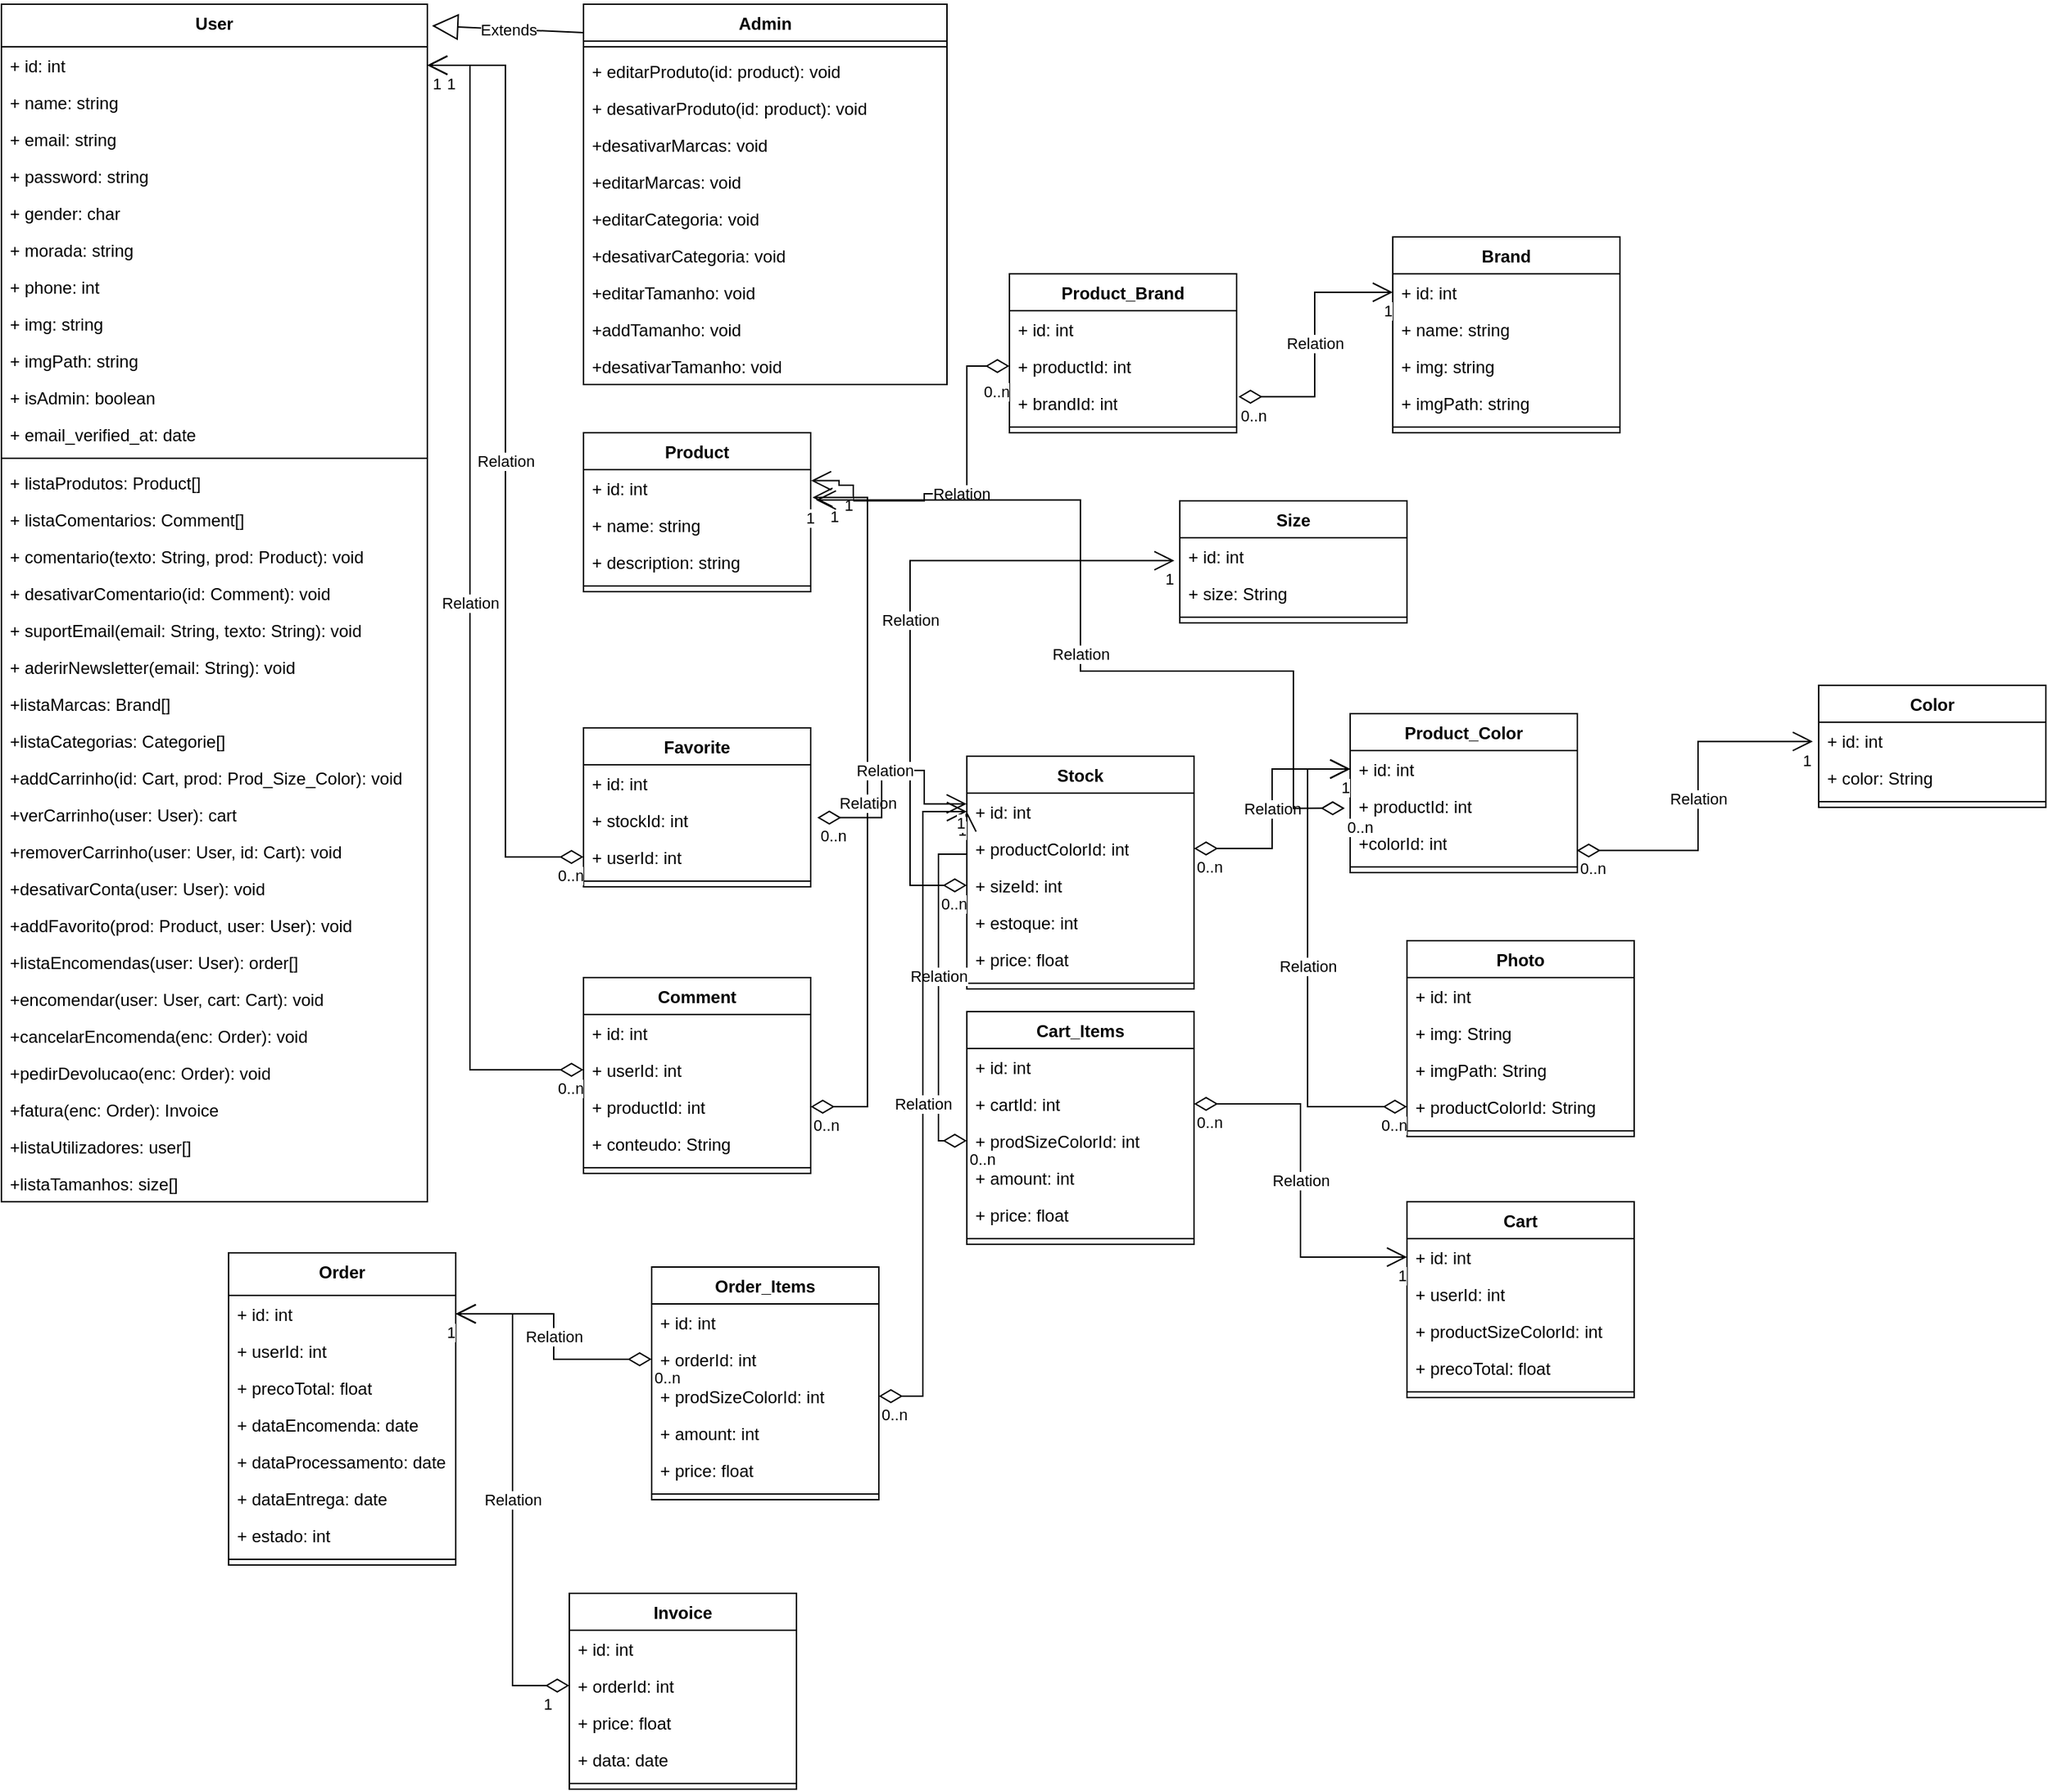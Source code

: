 <mxfile version="22.1.5" type="device">
  <diagram name="Page-1" id="2YBvvXClWsGukQMizWep">
    <mxGraphModel dx="1195" dy="632" grid="1" gridSize="10" guides="1" tooltips="1" connect="1" arrows="1" fold="1" page="0" pageScale="1" pageWidth="850" pageHeight="1100" math="0" shadow="0">
      <root>
        <mxCell id="0" />
        <mxCell id="1" parent="0" />
        <mxCell id="WMFIQr5ze9fyxHNHQwhC-172" value="User" style="swimlane;fontStyle=1;align=center;verticalAlign=top;childLayout=stackLayout;horizontal=1;startSize=30;horizontalStack=0;resizeParent=1;resizeParentMax=0;resizeLast=0;collapsible=1;marginBottom=0;whiteSpace=wrap;html=1;" parent="1" vertex="1">
          <mxGeometry x="180" y="260" width="300" height="844" as="geometry">
            <mxRectangle x="40" y="40" width="70" height="30" as="alternateBounds" />
          </mxGeometry>
        </mxCell>
        <mxCell id="WMFIQr5ze9fyxHNHQwhC-173" value="+ id: int" style="text;strokeColor=none;fillColor=none;align=left;verticalAlign=top;spacingLeft=4;spacingRight=4;overflow=hidden;rotatable=0;points=[[0,0.5],[1,0.5]];portConstraint=eastwest;whiteSpace=wrap;html=1;" parent="WMFIQr5ze9fyxHNHQwhC-172" vertex="1">
          <mxGeometry y="30" width="300" height="26" as="geometry" />
        </mxCell>
        <mxCell id="WMFIQr5ze9fyxHNHQwhC-174" value="+ name: string" style="text;strokeColor=none;fillColor=none;align=left;verticalAlign=top;spacingLeft=4;spacingRight=4;overflow=hidden;rotatable=0;points=[[0,0.5],[1,0.5]];portConstraint=eastwest;whiteSpace=wrap;html=1;" parent="WMFIQr5ze9fyxHNHQwhC-172" vertex="1">
          <mxGeometry y="56" width="300" height="26" as="geometry" />
        </mxCell>
        <mxCell id="WMFIQr5ze9fyxHNHQwhC-175" value="+&amp;nbsp;email&lt;span style=&quot;background-color: initial;&quot;&gt;: string&lt;/span&gt;" style="text;strokeColor=none;fillColor=none;align=left;verticalAlign=top;spacingLeft=4;spacingRight=4;overflow=hidden;rotatable=0;points=[[0,0.5],[1,0.5]];portConstraint=eastwest;whiteSpace=wrap;html=1;" parent="WMFIQr5ze9fyxHNHQwhC-172" vertex="1">
          <mxGeometry y="82" width="300" height="26" as="geometry" />
        </mxCell>
        <mxCell id="WMFIQr5ze9fyxHNHQwhC-176" value="+ password: string" style="text;strokeColor=none;fillColor=none;align=left;verticalAlign=top;spacingLeft=4;spacingRight=4;overflow=hidden;rotatable=0;points=[[0,0.5],[1,0.5]];portConstraint=eastwest;whiteSpace=wrap;html=1;" parent="WMFIQr5ze9fyxHNHQwhC-172" vertex="1">
          <mxGeometry y="108" width="300" height="26" as="geometry" />
        </mxCell>
        <mxCell id="WMFIQr5ze9fyxHNHQwhC-177" value="+&amp;nbsp;gender&lt;span style=&quot;background-color: initial;&quot;&gt;: char&lt;/span&gt;" style="text;strokeColor=none;fillColor=none;align=left;verticalAlign=top;spacingLeft=4;spacingRight=4;overflow=hidden;rotatable=0;points=[[0,0.5],[1,0.5]];portConstraint=eastwest;whiteSpace=wrap;html=1;" parent="WMFIQr5ze9fyxHNHQwhC-172" vertex="1">
          <mxGeometry y="134" width="300" height="26" as="geometry" />
        </mxCell>
        <mxCell id="WMFIQr5ze9fyxHNHQwhC-178" value="+ morada: string" style="text;strokeColor=none;fillColor=none;align=left;verticalAlign=top;spacingLeft=4;spacingRight=4;overflow=hidden;rotatable=0;points=[[0,0.5],[1,0.5]];portConstraint=eastwest;whiteSpace=wrap;html=1;" parent="WMFIQr5ze9fyxHNHQwhC-172" vertex="1">
          <mxGeometry y="160" width="300" height="26" as="geometry" />
        </mxCell>
        <mxCell id="WMFIQr5ze9fyxHNHQwhC-179" value="+&amp;nbsp;phone&lt;span style=&quot;background-color: initial;&quot;&gt;: int&lt;/span&gt;" style="text;strokeColor=none;fillColor=none;align=left;verticalAlign=top;spacingLeft=4;spacingRight=4;overflow=hidden;rotatable=0;points=[[0,0.5],[1,0.5]];portConstraint=eastwest;whiteSpace=wrap;html=1;" parent="WMFIQr5ze9fyxHNHQwhC-172" vertex="1">
          <mxGeometry y="186" width="300" height="26" as="geometry" />
        </mxCell>
        <mxCell id="WMFIQr5ze9fyxHNHQwhC-180" value="+ img: string" style="text;strokeColor=none;fillColor=none;align=left;verticalAlign=top;spacingLeft=4;spacingRight=4;overflow=hidden;rotatable=0;points=[[0,0.5],[1,0.5]];portConstraint=eastwest;whiteSpace=wrap;html=1;" parent="WMFIQr5ze9fyxHNHQwhC-172" vertex="1">
          <mxGeometry y="212" width="300" height="26" as="geometry" />
        </mxCell>
        <mxCell id="WMFIQr5ze9fyxHNHQwhC-181" value="+ imgPath: string" style="text;strokeColor=none;fillColor=none;align=left;verticalAlign=top;spacingLeft=4;spacingRight=4;overflow=hidden;rotatable=0;points=[[0,0.5],[1,0.5]];portConstraint=eastwest;whiteSpace=wrap;html=1;" parent="WMFIQr5ze9fyxHNHQwhC-172" vertex="1">
          <mxGeometry y="238" width="300" height="26" as="geometry" />
        </mxCell>
        <mxCell id="WMFIQr5ze9fyxHNHQwhC-182" value="+ isAdmin: boolean" style="text;strokeColor=none;fillColor=none;align=left;verticalAlign=top;spacingLeft=4;spacingRight=4;overflow=hidden;rotatable=0;points=[[0,0.5],[1,0.5]];portConstraint=eastwest;whiteSpace=wrap;html=1;" parent="WMFIQr5ze9fyxHNHQwhC-172" vertex="1">
          <mxGeometry y="264" width="300" height="26" as="geometry" />
        </mxCell>
        <mxCell id="WMFIQr5ze9fyxHNHQwhC-183" value="+&amp;nbsp;email_verified_at&lt;span style=&quot;background-color: initial;&quot;&gt;: date&lt;/span&gt;" style="text;strokeColor=none;fillColor=none;align=left;verticalAlign=top;spacingLeft=4;spacingRight=4;overflow=hidden;rotatable=0;points=[[0,0.5],[1,0.5]];portConstraint=eastwest;whiteSpace=wrap;html=1;" parent="WMFIQr5ze9fyxHNHQwhC-172" vertex="1">
          <mxGeometry y="290" width="300" height="26" as="geometry" />
        </mxCell>
        <mxCell id="WMFIQr5ze9fyxHNHQwhC-184" value="" style="line;strokeWidth=1;fillColor=none;align=left;verticalAlign=middle;spacingTop=-1;spacingLeft=3;spacingRight=3;rotatable=0;labelPosition=right;points=[];portConstraint=eastwest;strokeColor=inherit;" parent="WMFIQr5ze9fyxHNHQwhC-172" vertex="1">
          <mxGeometry y="316" width="300" height="8" as="geometry" />
        </mxCell>
        <mxCell id="WMFIQr5ze9fyxHNHQwhC-185" value="+ listaProdutos: Product[]" style="text;strokeColor=none;fillColor=none;align=left;verticalAlign=top;spacingLeft=4;spacingRight=4;overflow=hidden;rotatable=0;points=[[0,0.5],[1,0.5]];portConstraint=eastwest;whiteSpace=wrap;html=1;" parent="WMFIQr5ze9fyxHNHQwhC-172" vertex="1">
          <mxGeometry y="324" width="300" height="26" as="geometry" />
        </mxCell>
        <mxCell id="WMFIQr5ze9fyxHNHQwhC-186" value="+ listaComentarios: Comment[]" style="text;strokeColor=none;fillColor=none;align=left;verticalAlign=top;spacingLeft=4;spacingRight=4;overflow=hidden;rotatable=0;points=[[0,0.5],[1,0.5]];portConstraint=eastwest;whiteSpace=wrap;html=1;" parent="WMFIQr5ze9fyxHNHQwhC-172" vertex="1">
          <mxGeometry y="350" width="300" height="26" as="geometry" />
        </mxCell>
        <mxCell id="WMFIQr5ze9fyxHNHQwhC-187" value="+ comentario(texto: String, prod: Product): void" style="text;strokeColor=none;fillColor=none;align=left;verticalAlign=top;spacingLeft=4;spacingRight=4;overflow=hidden;rotatable=0;points=[[0,0.5],[1,0.5]];portConstraint=eastwest;whiteSpace=wrap;html=1;" parent="WMFIQr5ze9fyxHNHQwhC-172" vertex="1">
          <mxGeometry y="376" width="300" height="26" as="geometry" />
        </mxCell>
        <mxCell id="WMFIQr5ze9fyxHNHQwhC-188" value="+ desativarComentario(id: Comment): void" style="text;strokeColor=none;fillColor=none;align=left;verticalAlign=top;spacingLeft=4;spacingRight=4;overflow=hidden;rotatable=0;points=[[0,0.5],[1,0.5]];portConstraint=eastwest;whiteSpace=wrap;html=1;" parent="WMFIQr5ze9fyxHNHQwhC-172" vertex="1">
          <mxGeometry y="402" width="300" height="26" as="geometry" />
        </mxCell>
        <mxCell id="WMFIQr5ze9fyxHNHQwhC-189" value="+ suportEmail(email: String, texto: String): void" style="text;strokeColor=none;fillColor=none;align=left;verticalAlign=top;spacingLeft=4;spacingRight=4;overflow=hidden;rotatable=0;points=[[0,0.5],[1,0.5]];portConstraint=eastwest;whiteSpace=wrap;html=1;" parent="WMFIQr5ze9fyxHNHQwhC-172" vertex="1">
          <mxGeometry y="428" width="300" height="26" as="geometry" />
        </mxCell>
        <mxCell id="WMFIQr5ze9fyxHNHQwhC-190" value="+ aderirNewsletter(email: String): void" style="text;strokeColor=none;fillColor=none;align=left;verticalAlign=top;spacingLeft=4;spacingRight=4;overflow=hidden;rotatable=0;points=[[0,0.5],[1,0.5]];portConstraint=eastwest;whiteSpace=wrap;html=1;" parent="WMFIQr5ze9fyxHNHQwhC-172" vertex="1">
          <mxGeometry y="454" width="300" height="26" as="geometry" />
        </mxCell>
        <mxCell id="WMFIQr5ze9fyxHNHQwhC-191" value="+listaMarcas: Brand[]" style="text;strokeColor=none;fillColor=none;align=left;verticalAlign=top;spacingLeft=4;spacingRight=4;overflow=hidden;rotatable=0;points=[[0,0.5],[1,0.5]];portConstraint=eastwest;whiteSpace=wrap;html=1;" parent="WMFIQr5ze9fyxHNHQwhC-172" vertex="1">
          <mxGeometry y="480" width="300" height="26" as="geometry" />
        </mxCell>
        <mxCell id="WMFIQr5ze9fyxHNHQwhC-192" value="+listaCategorias: Categorie[]" style="text;strokeColor=none;fillColor=none;align=left;verticalAlign=top;spacingLeft=4;spacingRight=4;overflow=hidden;rotatable=0;points=[[0,0.5],[1,0.5]];portConstraint=eastwest;whiteSpace=wrap;html=1;" parent="WMFIQr5ze9fyxHNHQwhC-172" vertex="1">
          <mxGeometry y="506" width="300" height="26" as="geometry" />
        </mxCell>
        <mxCell id="WMFIQr5ze9fyxHNHQwhC-193" value="+addCarrinho(id: Cart, prod: Prod_Size_Color): void" style="text;strokeColor=none;fillColor=none;align=left;verticalAlign=top;spacingLeft=4;spacingRight=4;overflow=hidden;rotatable=0;points=[[0,0.5],[1,0.5]];portConstraint=eastwest;whiteSpace=wrap;html=1;" parent="WMFIQr5ze9fyxHNHQwhC-172" vertex="1">
          <mxGeometry y="532" width="300" height="26" as="geometry" />
        </mxCell>
        <mxCell id="WMFIQr5ze9fyxHNHQwhC-194" value="+verCarrinho(user: User): cart" style="text;strokeColor=none;fillColor=none;align=left;verticalAlign=top;spacingLeft=4;spacingRight=4;overflow=hidden;rotatable=0;points=[[0,0.5],[1,0.5]];portConstraint=eastwest;whiteSpace=wrap;html=1;" parent="WMFIQr5ze9fyxHNHQwhC-172" vertex="1">
          <mxGeometry y="558" width="300" height="26" as="geometry" />
        </mxCell>
        <mxCell id="WMFIQr5ze9fyxHNHQwhC-195" value="+removerCarrinho(user: User, id: Cart): void" style="text;strokeColor=none;fillColor=none;align=left;verticalAlign=top;spacingLeft=4;spacingRight=4;overflow=hidden;rotatable=0;points=[[0,0.5],[1,0.5]];portConstraint=eastwest;whiteSpace=wrap;html=1;" parent="WMFIQr5ze9fyxHNHQwhC-172" vertex="1">
          <mxGeometry y="584" width="300" height="26" as="geometry" />
        </mxCell>
        <mxCell id="WMFIQr5ze9fyxHNHQwhC-196" value="+desativarConta(user: User): void" style="text;strokeColor=none;fillColor=none;align=left;verticalAlign=top;spacingLeft=4;spacingRight=4;overflow=hidden;rotatable=0;points=[[0,0.5],[1,0.5]];portConstraint=eastwest;whiteSpace=wrap;html=1;" parent="WMFIQr5ze9fyxHNHQwhC-172" vertex="1">
          <mxGeometry y="610" width="300" height="26" as="geometry" />
        </mxCell>
        <mxCell id="WMFIQr5ze9fyxHNHQwhC-197" value="+addFavorito(prod: Product, user: User): void" style="text;strokeColor=none;fillColor=none;align=left;verticalAlign=top;spacingLeft=4;spacingRight=4;overflow=hidden;rotatable=0;points=[[0,0.5],[1,0.5]];portConstraint=eastwest;whiteSpace=wrap;html=1;" parent="WMFIQr5ze9fyxHNHQwhC-172" vertex="1">
          <mxGeometry y="636" width="300" height="26" as="geometry" />
        </mxCell>
        <mxCell id="WMFIQr5ze9fyxHNHQwhC-198" value="+listaEncomendas(user: User): order[]" style="text;strokeColor=none;fillColor=none;align=left;verticalAlign=top;spacingLeft=4;spacingRight=4;overflow=hidden;rotatable=0;points=[[0,0.5],[1,0.5]];portConstraint=eastwest;whiteSpace=wrap;html=1;" parent="WMFIQr5ze9fyxHNHQwhC-172" vertex="1">
          <mxGeometry y="662" width="300" height="26" as="geometry" />
        </mxCell>
        <mxCell id="WMFIQr5ze9fyxHNHQwhC-199" value="+encomendar(user: User, cart: Cart): void" style="text;strokeColor=none;fillColor=none;align=left;verticalAlign=top;spacingLeft=4;spacingRight=4;overflow=hidden;rotatable=0;points=[[0,0.5],[1,0.5]];portConstraint=eastwest;whiteSpace=wrap;html=1;" parent="WMFIQr5ze9fyxHNHQwhC-172" vertex="1">
          <mxGeometry y="688" width="300" height="26" as="geometry" />
        </mxCell>
        <mxCell id="WMFIQr5ze9fyxHNHQwhC-200" value="+cancelarEncomenda(enc: Order): void" style="text;strokeColor=none;fillColor=none;align=left;verticalAlign=top;spacingLeft=4;spacingRight=4;overflow=hidden;rotatable=0;points=[[0,0.5],[1,0.5]];portConstraint=eastwest;whiteSpace=wrap;html=1;" parent="WMFIQr5ze9fyxHNHQwhC-172" vertex="1">
          <mxGeometry y="714" width="300" height="26" as="geometry" />
        </mxCell>
        <mxCell id="WMFIQr5ze9fyxHNHQwhC-201" value="+pedirDevolucao(enc: Order): void" style="text;strokeColor=none;fillColor=none;align=left;verticalAlign=top;spacingLeft=4;spacingRight=4;overflow=hidden;rotatable=0;points=[[0,0.5],[1,0.5]];portConstraint=eastwest;whiteSpace=wrap;html=1;" parent="WMFIQr5ze9fyxHNHQwhC-172" vertex="1">
          <mxGeometry y="740" width="300" height="26" as="geometry" />
        </mxCell>
        <mxCell id="WMFIQr5ze9fyxHNHQwhC-202" value="+fatura(enc: Order): Invoice" style="text;strokeColor=none;fillColor=none;align=left;verticalAlign=top;spacingLeft=4;spacingRight=4;overflow=hidden;rotatable=0;points=[[0,0.5],[1,0.5]];portConstraint=eastwest;whiteSpace=wrap;html=1;" parent="WMFIQr5ze9fyxHNHQwhC-172" vertex="1">
          <mxGeometry y="766" width="300" height="26" as="geometry" />
        </mxCell>
        <mxCell id="WMFIQr5ze9fyxHNHQwhC-203" value="+listaUtilizadores: user[]" style="text;strokeColor=none;fillColor=none;align=left;verticalAlign=top;spacingLeft=4;spacingRight=4;overflow=hidden;rotatable=0;points=[[0,0.5],[1,0.5]];portConstraint=eastwest;whiteSpace=wrap;html=1;" parent="WMFIQr5ze9fyxHNHQwhC-172" vertex="1">
          <mxGeometry y="792" width="300" height="26" as="geometry" />
        </mxCell>
        <mxCell id="WMFIQr5ze9fyxHNHQwhC-204" value="+listaTamanhos: size[]" style="text;strokeColor=none;fillColor=none;align=left;verticalAlign=top;spacingLeft=4;spacingRight=4;overflow=hidden;rotatable=0;points=[[0,0.5],[1,0.5]];portConstraint=eastwest;whiteSpace=wrap;html=1;" parent="WMFIQr5ze9fyxHNHQwhC-172" vertex="1">
          <mxGeometry y="818" width="300" height="26" as="geometry" />
        </mxCell>
        <mxCell id="WMFIQr5ze9fyxHNHQwhC-205" value="Admin" style="swimlane;fontStyle=1;align=center;verticalAlign=top;childLayout=stackLayout;horizontal=1;startSize=26;horizontalStack=0;resizeParent=1;resizeParentMax=0;resizeLast=0;collapsible=1;marginBottom=0;whiteSpace=wrap;html=1;" parent="1" vertex="1">
          <mxGeometry x="590" y="260" width="256" height="268" as="geometry" />
        </mxCell>
        <mxCell id="WMFIQr5ze9fyxHNHQwhC-206" value="Extends" style="endArrow=block;endSize=16;endFill=0;html=1;rounded=0;entryX=1.011;entryY=0.018;entryDx=0;entryDy=0;entryPerimeter=0;" parent="WMFIQr5ze9fyxHNHQwhC-205" target="WMFIQr5ze9fyxHNHQwhC-172" edge="1">
          <mxGeometry width="160" relative="1" as="geometry">
            <mxPoint y="20" as="sourcePoint" />
            <mxPoint x="160" y="20" as="targetPoint" />
          </mxGeometry>
        </mxCell>
        <mxCell id="WMFIQr5ze9fyxHNHQwhC-207" value="" style="line;strokeWidth=1;fillColor=none;align=left;verticalAlign=middle;spacingTop=-1;spacingLeft=3;spacingRight=3;rotatable=0;labelPosition=right;points=[];portConstraint=eastwest;strokeColor=inherit;" parent="WMFIQr5ze9fyxHNHQwhC-205" vertex="1">
          <mxGeometry y="26" width="256" height="8" as="geometry" />
        </mxCell>
        <mxCell id="WMFIQr5ze9fyxHNHQwhC-208" value="+ editarProduto(id: product): void" style="text;strokeColor=none;fillColor=none;align=left;verticalAlign=top;spacingLeft=4;spacingRight=4;overflow=hidden;rotatable=0;points=[[0,0.5],[1,0.5]];portConstraint=eastwest;whiteSpace=wrap;html=1;" parent="WMFIQr5ze9fyxHNHQwhC-205" vertex="1">
          <mxGeometry y="34" width="256" height="26" as="geometry" />
        </mxCell>
        <mxCell id="WMFIQr5ze9fyxHNHQwhC-209" value="+ desativarProduto(id: product): void" style="text;strokeColor=none;fillColor=none;align=left;verticalAlign=top;spacingLeft=4;spacingRight=4;overflow=hidden;rotatable=0;points=[[0,0.5],[1,0.5]];portConstraint=eastwest;whiteSpace=wrap;html=1;" parent="WMFIQr5ze9fyxHNHQwhC-205" vertex="1">
          <mxGeometry y="60" width="256" height="26" as="geometry" />
        </mxCell>
        <mxCell id="WMFIQr5ze9fyxHNHQwhC-210" value="+desativarMarcas: void" style="text;strokeColor=none;fillColor=none;align=left;verticalAlign=top;spacingLeft=4;spacingRight=4;overflow=hidden;rotatable=0;points=[[0,0.5],[1,0.5]];portConstraint=eastwest;whiteSpace=wrap;html=1;" parent="WMFIQr5ze9fyxHNHQwhC-205" vertex="1">
          <mxGeometry y="86" width="256" height="26" as="geometry" />
        </mxCell>
        <mxCell id="WMFIQr5ze9fyxHNHQwhC-211" value="+editarMarcas: void" style="text;strokeColor=none;fillColor=none;align=left;verticalAlign=top;spacingLeft=4;spacingRight=4;overflow=hidden;rotatable=0;points=[[0,0.5],[1,0.5]];portConstraint=eastwest;whiteSpace=wrap;html=1;" parent="WMFIQr5ze9fyxHNHQwhC-205" vertex="1">
          <mxGeometry y="112" width="256" height="26" as="geometry" />
        </mxCell>
        <mxCell id="WMFIQr5ze9fyxHNHQwhC-212" value="+editarCategoria: void" style="text;strokeColor=none;fillColor=none;align=left;verticalAlign=top;spacingLeft=4;spacingRight=4;overflow=hidden;rotatable=0;points=[[0,0.5],[1,0.5]];portConstraint=eastwest;whiteSpace=wrap;html=1;" parent="WMFIQr5ze9fyxHNHQwhC-205" vertex="1">
          <mxGeometry y="138" width="256" height="26" as="geometry" />
        </mxCell>
        <mxCell id="WMFIQr5ze9fyxHNHQwhC-213" value="+desativarCategoria: void" style="text;strokeColor=none;fillColor=none;align=left;verticalAlign=top;spacingLeft=4;spacingRight=4;overflow=hidden;rotatable=0;points=[[0,0.5],[1,0.5]];portConstraint=eastwest;whiteSpace=wrap;html=1;" parent="WMFIQr5ze9fyxHNHQwhC-205" vertex="1">
          <mxGeometry y="164" width="256" height="26" as="geometry" />
        </mxCell>
        <mxCell id="WMFIQr5ze9fyxHNHQwhC-214" value="+editarTamanho: void" style="text;strokeColor=none;fillColor=none;align=left;verticalAlign=top;spacingLeft=4;spacingRight=4;overflow=hidden;rotatable=0;points=[[0,0.5],[1,0.5]];portConstraint=eastwest;whiteSpace=wrap;html=1;" parent="WMFIQr5ze9fyxHNHQwhC-205" vertex="1">
          <mxGeometry y="190" width="256" height="26" as="geometry" />
        </mxCell>
        <mxCell id="WMFIQr5ze9fyxHNHQwhC-215" value="+addTamanho: void" style="text;strokeColor=none;fillColor=none;align=left;verticalAlign=top;spacingLeft=4;spacingRight=4;overflow=hidden;rotatable=0;points=[[0,0.5],[1,0.5]];portConstraint=eastwest;whiteSpace=wrap;html=1;" parent="WMFIQr5ze9fyxHNHQwhC-205" vertex="1">
          <mxGeometry y="216" width="256" height="26" as="geometry" />
        </mxCell>
        <mxCell id="WMFIQr5ze9fyxHNHQwhC-216" value="+desativarTamanho: void" style="text;strokeColor=none;fillColor=none;align=left;verticalAlign=top;spacingLeft=4;spacingRight=4;overflow=hidden;rotatable=0;points=[[0,0.5],[1,0.5]];portConstraint=eastwest;whiteSpace=wrap;html=1;" parent="WMFIQr5ze9fyxHNHQwhC-205" vertex="1">
          <mxGeometry y="242" width="256" height="26" as="geometry" />
        </mxCell>
        <mxCell id="WMFIQr5ze9fyxHNHQwhC-217" value="Product" style="swimlane;fontStyle=1;align=center;verticalAlign=top;childLayout=stackLayout;horizontal=1;startSize=26;horizontalStack=0;resizeParent=1;resizeParentMax=0;resizeLast=0;collapsible=1;marginBottom=0;whiteSpace=wrap;html=1;" parent="1" vertex="1">
          <mxGeometry x="590" y="562" width="160" height="112" as="geometry">
            <mxRectangle x="462" y="320" width="90" height="30" as="alternateBounds" />
          </mxGeometry>
        </mxCell>
        <mxCell id="WMFIQr5ze9fyxHNHQwhC-218" value="+ id: int" style="text;strokeColor=none;fillColor=none;align=left;verticalAlign=top;spacingLeft=4;spacingRight=4;overflow=hidden;rotatable=0;points=[[0,0.5],[1,0.5]];portConstraint=eastwest;whiteSpace=wrap;html=1;" parent="WMFIQr5ze9fyxHNHQwhC-217" vertex="1">
          <mxGeometry y="26" width="160" height="26" as="geometry" />
        </mxCell>
        <mxCell id="WMFIQr5ze9fyxHNHQwhC-219" value="+ name: string" style="text;strokeColor=none;fillColor=none;align=left;verticalAlign=top;spacingLeft=4;spacingRight=4;overflow=hidden;rotatable=0;points=[[0,0.5],[1,0.5]];portConstraint=eastwest;whiteSpace=wrap;html=1;" parent="WMFIQr5ze9fyxHNHQwhC-217" vertex="1">
          <mxGeometry y="52" width="160" height="26" as="geometry" />
        </mxCell>
        <mxCell id="WMFIQr5ze9fyxHNHQwhC-221" value="+ description: string" style="text;strokeColor=none;fillColor=none;align=left;verticalAlign=top;spacingLeft=4;spacingRight=4;overflow=hidden;rotatable=0;points=[[0,0.5],[1,0.5]];portConstraint=eastwest;whiteSpace=wrap;html=1;" parent="WMFIQr5ze9fyxHNHQwhC-217" vertex="1">
          <mxGeometry y="78" width="160" height="26" as="geometry" />
        </mxCell>
        <mxCell id="WMFIQr5ze9fyxHNHQwhC-222" value="" style="line;strokeWidth=1;fillColor=none;align=left;verticalAlign=middle;spacingTop=-1;spacingLeft=3;spacingRight=3;rotatable=0;labelPosition=right;points=[];portConstraint=eastwest;strokeColor=inherit;" parent="WMFIQr5ze9fyxHNHQwhC-217" vertex="1">
          <mxGeometry y="104" width="160" height="8" as="geometry" />
        </mxCell>
        <mxCell id="WMFIQr5ze9fyxHNHQwhC-223" value="Brand" style="swimlane;fontStyle=1;align=center;verticalAlign=top;childLayout=stackLayout;horizontal=1;startSize=26;horizontalStack=0;resizeParent=1;resizeParentMax=0;resizeLast=0;collapsible=1;marginBottom=0;whiteSpace=wrap;html=1;" parent="1" vertex="1">
          <mxGeometry x="1160" y="424" width="160" height="138" as="geometry" />
        </mxCell>
        <mxCell id="WMFIQr5ze9fyxHNHQwhC-224" value="+ id: int" style="text;strokeColor=none;fillColor=none;align=left;verticalAlign=top;spacingLeft=4;spacingRight=4;overflow=hidden;rotatable=0;points=[[0,0.5],[1,0.5]];portConstraint=eastwest;whiteSpace=wrap;html=1;" parent="WMFIQr5ze9fyxHNHQwhC-223" vertex="1">
          <mxGeometry y="26" width="160" height="26" as="geometry" />
        </mxCell>
        <mxCell id="WMFIQr5ze9fyxHNHQwhC-225" value="+ name: string" style="text;strokeColor=none;fillColor=none;align=left;verticalAlign=top;spacingLeft=4;spacingRight=4;overflow=hidden;rotatable=0;points=[[0,0.5],[1,0.5]];portConstraint=eastwest;whiteSpace=wrap;html=1;" parent="WMFIQr5ze9fyxHNHQwhC-223" vertex="1">
          <mxGeometry y="52" width="160" height="26" as="geometry" />
        </mxCell>
        <mxCell id="WMFIQr5ze9fyxHNHQwhC-226" value="+ img: string" style="text;strokeColor=none;fillColor=none;align=left;verticalAlign=top;spacingLeft=4;spacingRight=4;overflow=hidden;rotatable=0;points=[[0,0.5],[1,0.5]];portConstraint=eastwest;whiteSpace=wrap;html=1;" parent="WMFIQr5ze9fyxHNHQwhC-223" vertex="1">
          <mxGeometry y="78" width="160" height="26" as="geometry" />
        </mxCell>
        <mxCell id="WMFIQr5ze9fyxHNHQwhC-227" value="+ imgPath: string" style="text;strokeColor=none;fillColor=none;align=left;verticalAlign=top;spacingLeft=4;spacingRight=4;overflow=hidden;rotatable=0;points=[[0,0.5],[1,0.5]];portConstraint=eastwest;whiteSpace=wrap;html=1;" parent="WMFIQr5ze9fyxHNHQwhC-223" vertex="1">
          <mxGeometry y="104" width="160" height="26" as="geometry" />
        </mxCell>
        <mxCell id="WMFIQr5ze9fyxHNHQwhC-228" value="" style="line;strokeWidth=1;fillColor=none;align=left;verticalAlign=middle;spacingTop=-1;spacingLeft=3;spacingRight=3;rotatable=0;labelPosition=right;points=[];portConstraint=eastwest;strokeColor=inherit;" parent="WMFIQr5ze9fyxHNHQwhC-223" vertex="1">
          <mxGeometry y="130" width="160" height="8" as="geometry" />
        </mxCell>
        <mxCell id="WMFIQr5ze9fyxHNHQwhC-229" value="Product_Brand" style="swimlane;fontStyle=1;align=center;verticalAlign=top;childLayout=stackLayout;horizontal=1;startSize=26;horizontalStack=0;resizeParent=1;resizeParentMax=0;resizeLast=0;collapsible=1;marginBottom=0;whiteSpace=wrap;html=1;" parent="1" vertex="1">
          <mxGeometry x="890" y="450" width="160" height="112" as="geometry" />
        </mxCell>
        <mxCell id="WMFIQr5ze9fyxHNHQwhC-230" value="+ id: int" style="text;strokeColor=none;fillColor=none;align=left;verticalAlign=top;spacingLeft=4;spacingRight=4;overflow=hidden;rotatable=0;points=[[0,0.5],[1,0.5]];portConstraint=eastwest;whiteSpace=wrap;html=1;" parent="WMFIQr5ze9fyxHNHQwhC-229" vertex="1">
          <mxGeometry y="26" width="160" height="26" as="geometry" />
        </mxCell>
        <mxCell id="WMFIQr5ze9fyxHNHQwhC-231" value="+ productId: int" style="text;strokeColor=none;fillColor=none;align=left;verticalAlign=top;spacingLeft=4;spacingRight=4;overflow=hidden;rotatable=0;points=[[0,0.5],[1,0.5]];portConstraint=eastwest;whiteSpace=wrap;html=1;" parent="WMFIQr5ze9fyxHNHQwhC-229" vertex="1">
          <mxGeometry y="52" width="160" height="26" as="geometry" />
        </mxCell>
        <mxCell id="WMFIQr5ze9fyxHNHQwhC-232" value="+ brandId: int" style="text;strokeColor=none;fillColor=none;align=left;verticalAlign=top;spacingLeft=4;spacingRight=4;overflow=hidden;rotatable=0;points=[[0,0.5],[1,0.5]];portConstraint=eastwest;whiteSpace=wrap;html=1;" parent="WMFIQr5ze9fyxHNHQwhC-229" vertex="1">
          <mxGeometry y="78" width="160" height="26" as="geometry" />
        </mxCell>
        <mxCell id="WMFIQr5ze9fyxHNHQwhC-233" value="" style="line;strokeWidth=1;fillColor=none;align=left;verticalAlign=middle;spacingTop=-1;spacingLeft=3;spacingRight=3;rotatable=0;labelPosition=right;points=[];portConstraint=eastwest;strokeColor=inherit;" parent="WMFIQr5ze9fyxHNHQwhC-229" vertex="1">
          <mxGeometry y="104" width="160" height="8" as="geometry" />
        </mxCell>
        <mxCell id="WMFIQr5ze9fyxHNHQwhC-234" value="Relation" style="endArrow=open;html=1;endSize=12;startArrow=diamondThin;startSize=14;startFill=0;edgeStyle=orthogonalEdgeStyle;rounded=0;entryX=1.002;entryY=0.299;entryDx=0;entryDy=0;entryPerimeter=0;exitX=0;exitY=0.5;exitDx=0;exitDy=0;" parent="1" source="WMFIQr5ze9fyxHNHQwhC-231" target="WMFIQr5ze9fyxHNHQwhC-218" edge="1">
          <mxGeometry relative="1" as="geometry">
            <mxPoint x="860" y="515" as="sourcePoint" />
            <mxPoint x="980" y="610" as="targetPoint" />
            <Array as="points">
              <mxPoint x="860" y="515" />
              <mxPoint x="860" y="605" />
              <mxPoint x="830" y="605" />
              <mxPoint x="830" y="610" />
              <mxPoint x="780" y="610" />
              <mxPoint x="780" y="599" />
              <mxPoint x="770" y="599" />
              <mxPoint x="770" y="596" />
            </Array>
          </mxGeometry>
        </mxCell>
        <mxCell id="WMFIQr5ze9fyxHNHQwhC-235" value="0..n" style="edgeLabel;resizable=0;html=1;align=left;verticalAlign=top;" parent="WMFIQr5ze9fyxHNHQwhC-234" connectable="0" vertex="1">
          <mxGeometry x="-1" relative="1" as="geometry">
            <mxPoint x="-20" y="5" as="offset" />
          </mxGeometry>
        </mxCell>
        <mxCell id="WMFIQr5ze9fyxHNHQwhC-236" value="1" style="edgeLabel;resizable=0;html=1;align=right;verticalAlign=top;" parent="WMFIQr5ze9fyxHNHQwhC-234" connectable="0" vertex="1">
          <mxGeometry x="1" relative="1" as="geometry">
            <mxPoint x="30" y="4" as="offset" />
          </mxGeometry>
        </mxCell>
        <mxCell id="WMFIQr5ze9fyxHNHQwhC-237" value="Relation" style="endArrow=open;html=1;endSize=12;startArrow=diamondThin;startSize=14;startFill=0;edgeStyle=orthogonalEdgeStyle;rounded=0;entryX=0;entryY=0.5;entryDx=0;entryDy=0;exitX=1.008;exitY=0.332;exitDx=0;exitDy=0;exitPerimeter=0;" parent="1" source="WMFIQr5ze9fyxHNHQwhC-232" target="WMFIQr5ze9fyxHNHQwhC-224" edge="1">
          <mxGeometry relative="1" as="geometry">
            <mxPoint x="970" y="630" as="sourcePoint" />
            <mxPoint x="1130" y="630" as="targetPoint" />
          </mxGeometry>
        </mxCell>
        <mxCell id="WMFIQr5ze9fyxHNHQwhC-238" value="0..n" style="edgeLabel;resizable=0;html=1;align=left;verticalAlign=top;" parent="WMFIQr5ze9fyxHNHQwhC-237" connectable="0" vertex="1">
          <mxGeometry x="-1" relative="1" as="geometry" />
        </mxCell>
        <mxCell id="WMFIQr5ze9fyxHNHQwhC-239" value="1" style="edgeLabel;resizable=0;html=1;align=right;verticalAlign=top;" parent="WMFIQr5ze9fyxHNHQwhC-237" connectable="0" vertex="1">
          <mxGeometry x="1" relative="1" as="geometry" />
        </mxCell>
        <mxCell id="WMFIQr5ze9fyxHNHQwhC-240" value="Size" style="swimlane;fontStyle=1;align=center;verticalAlign=top;childLayout=stackLayout;horizontal=1;startSize=26;horizontalStack=0;resizeParent=1;resizeParentMax=0;resizeLast=0;collapsible=1;marginBottom=0;whiteSpace=wrap;html=1;" parent="1" vertex="1">
          <mxGeometry x="1010" y="610" width="160" height="86" as="geometry" />
        </mxCell>
        <mxCell id="WMFIQr5ze9fyxHNHQwhC-241" value="+ id: int" style="text;strokeColor=none;fillColor=none;align=left;verticalAlign=top;spacingLeft=4;spacingRight=4;overflow=hidden;rotatable=0;points=[[0,0.5],[1,0.5]];portConstraint=eastwest;whiteSpace=wrap;html=1;" parent="WMFIQr5ze9fyxHNHQwhC-240" vertex="1">
          <mxGeometry y="26" width="160" height="26" as="geometry" />
        </mxCell>
        <mxCell id="WMFIQr5ze9fyxHNHQwhC-242" value="+ size: String" style="text;strokeColor=none;fillColor=none;align=left;verticalAlign=top;spacingLeft=4;spacingRight=4;overflow=hidden;rotatable=0;points=[[0,0.5],[1,0.5]];portConstraint=eastwest;whiteSpace=wrap;html=1;" parent="WMFIQr5ze9fyxHNHQwhC-240" vertex="1">
          <mxGeometry y="52" width="160" height="26" as="geometry" />
        </mxCell>
        <mxCell id="WMFIQr5ze9fyxHNHQwhC-243" value="" style="line;strokeWidth=1;fillColor=none;align=left;verticalAlign=middle;spacingTop=-1;spacingLeft=3;spacingRight=3;rotatable=0;labelPosition=right;points=[];portConstraint=eastwest;strokeColor=inherit;" parent="WMFIQr5ze9fyxHNHQwhC-240" vertex="1">
          <mxGeometry y="78" width="160" height="8" as="geometry" />
        </mxCell>
        <mxCell id="WMFIQr5ze9fyxHNHQwhC-252" value="Color" style="swimlane;fontStyle=1;align=center;verticalAlign=top;childLayout=stackLayout;horizontal=1;startSize=26;horizontalStack=0;resizeParent=1;resizeParentMax=0;resizeLast=0;collapsible=1;marginBottom=0;whiteSpace=wrap;html=1;" parent="1" vertex="1">
          <mxGeometry x="1460" y="740" width="160" height="86" as="geometry" />
        </mxCell>
        <mxCell id="WMFIQr5ze9fyxHNHQwhC-253" value="+ id: int" style="text;strokeColor=none;fillColor=none;align=left;verticalAlign=top;spacingLeft=4;spacingRight=4;overflow=hidden;rotatable=0;points=[[0,0.5],[1,0.5]];portConstraint=eastwest;whiteSpace=wrap;html=1;" parent="WMFIQr5ze9fyxHNHQwhC-252" vertex="1">
          <mxGeometry y="26" width="160" height="26" as="geometry" />
        </mxCell>
        <mxCell id="WMFIQr5ze9fyxHNHQwhC-254" value="+ color: String" style="text;strokeColor=none;fillColor=none;align=left;verticalAlign=top;spacingLeft=4;spacingRight=4;overflow=hidden;rotatable=0;points=[[0,0.5],[1,0.5]];portConstraint=eastwest;whiteSpace=wrap;html=1;" parent="WMFIQr5ze9fyxHNHQwhC-252" vertex="1">
          <mxGeometry y="52" width="160" height="26" as="geometry" />
        </mxCell>
        <mxCell id="WMFIQr5ze9fyxHNHQwhC-255" value="" style="line;strokeWidth=1;fillColor=none;align=left;verticalAlign=middle;spacingTop=-1;spacingLeft=3;spacingRight=3;rotatable=0;labelPosition=right;points=[];portConstraint=eastwest;strokeColor=inherit;" parent="WMFIQr5ze9fyxHNHQwhC-252" vertex="1">
          <mxGeometry y="78" width="160" height="8" as="geometry" />
        </mxCell>
        <mxCell id="WMFIQr5ze9fyxHNHQwhC-256" value="Product_Color" style="swimlane;fontStyle=1;align=center;verticalAlign=top;childLayout=stackLayout;horizontal=1;startSize=26;horizontalStack=0;resizeParent=1;resizeParentMax=0;resizeLast=0;collapsible=1;marginBottom=0;whiteSpace=wrap;html=1;" parent="1" vertex="1">
          <mxGeometry x="1130" y="760" width="160" height="112" as="geometry" />
        </mxCell>
        <mxCell id="WMFIQr5ze9fyxHNHQwhC-257" value="+ id: int" style="text;strokeColor=none;fillColor=none;align=left;verticalAlign=top;spacingLeft=4;spacingRight=4;overflow=hidden;rotatable=0;points=[[0,0.5],[1,0.5]];portConstraint=eastwest;whiteSpace=wrap;html=1;" parent="WMFIQr5ze9fyxHNHQwhC-256" vertex="1">
          <mxGeometry y="26" width="160" height="26" as="geometry" />
        </mxCell>
        <mxCell id="WMFIQr5ze9fyxHNHQwhC-258" value="+ productId: int" style="text;strokeColor=none;fillColor=none;align=left;verticalAlign=top;spacingLeft=4;spacingRight=4;overflow=hidden;rotatable=0;points=[[0,0.5],[1,0.5]];portConstraint=eastwest;whiteSpace=wrap;html=1;" parent="WMFIQr5ze9fyxHNHQwhC-256" vertex="1">
          <mxGeometry y="52" width="160" height="26" as="geometry" />
        </mxCell>
        <mxCell id="WMFIQr5ze9fyxHNHQwhC-259" value="+colorId: int" style="text;strokeColor=none;fillColor=none;align=left;verticalAlign=top;spacingLeft=4;spacingRight=4;overflow=hidden;rotatable=0;points=[[0,0.5],[1,0.5]];portConstraint=eastwest;whiteSpace=wrap;html=1;" parent="WMFIQr5ze9fyxHNHQwhC-256" vertex="1">
          <mxGeometry y="78" width="160" height="26" as="geometry" />
        </mxCell>
        <mxCell id="WMFIQr5ze9fyxHNHQwhC-260" value="" style="line;strokeWidth=1;fillColor=none;align=left;verticalAlign=middle;spacingTop=-1;spacingLeft=3;spacingRight=3;rotatable=0;labelPosition=right;points=[];portConstraint=eastwest;strokeColor=inherit;" parent="WMFIQr5ze9fyxHNHQwhC-256" vertex="1">
          <mxGeometry y="104" width="160" height="8" as="geometry" />
        </mxCell>
        <mxCell id="WMFIQr5ze9fyxHNHQwhC-261" value="Relation" style="endArrow=open;html=1;endSize=12;startArrow=diamondThin;startSize=14;startFill=0;edgeStyle=orthogonalEdgeStyle;rounded=0;entryX=-0.026;entryY=0.522;entryDx=0;entryDy=0;entryPerimeter=0;exitX=0.997;exitY=0.709;exitDx=0;exitDy=0;exitPerimeter=0;" parent="1" source="WMFIQr5ze9fyxHNHQwhC-259" target="WMFIQr5ze9fyxHNHQwhC-253" edge="1">
          <mxGeometry relative="1" as="geometry">
            <mxPoint x="990" y="860" as="sourcePoint" />
            <mxPoint x="1150" y="860" as="targetPoint" />
          </mxGeometry>
        </mxCell>
        <mxCell id="WMFIQr5ze9fyxHNHQwhC-262" value="0..n" style="edgeLabel;resizable=0;html=1;align=left;verticalAlign=top;" parent="WMFIQr5ze9fyxHNHQwhC-261" connectable="0" vertex="1">
          <mxGeometry x="-1" relative="1" as="geometry" />
        </mxCell>
        <mxCell id="WMFIQr5ze9fyxHNHQwhC-263" value="1" style="edgeLabel;resizable=0;html=1;align=right;verticalAlign=top;" parent="WMFIQr5ze9fyxHNHQwhC-261" connectable="0" vertex="1">
          <mxGeometry x="1" relative="1" as="geometry" />
        </mxCell>
        <mxCell id="WMFIQr5ze9fyxHNHQwhC-264" value="Photo" style="swimlane;fontStyle=1;align=center;verticalAlign=top;childLayout=stackLayout;horizontal=1;startSize=26;horizontalStack=0;resizeParent=1;resizeParentMax=0;resizeLast=0;collapsible=1;marginBottom=0;whiteSpace=wrap;html=1;" parent="1" vertex="1">
          <mxGeometry x="1170" y="920" width="160" height="138" as="geometry" />
        </mxCell>
        <mxCell id="WMFIQr5ze9fyxHNHQwhC-265" value="+ id: int" style="text;strokeColor=none;fillColor=none;align=left;verticalAlign=top;spacingLeft=4;spacingRight=4;overflow=hidden;rotatable=0;points=[[0,0.5],[1,0.5]];portConstraint=eastwest;whiteSpace=wrap;html=1;" parent="WMFIQr5ze9fyxHNHQwhC-264" vertex="1">
          <mxGeometry y="26" width="160" height="26" as="geometry" />
        </mxCell>
        <mxCell id="WMFIQr5ze9fyxHNHQwhC-266" value="+ img: String" style="text;strokeColor=none;fillColor=none;align=left;verticalAlign=top;spacingLeft=4;spacingRight=4;overflow=hidden;rotatable=0;points=[[0,0.5],[1,0.5]];portConstraint=eastwest;whiteSpace=wrap;html=1;" parent="WMFIQr5ze9fyxHNHQwhC-264" vertex="1">
          <mxGeometry y="52" width="160" height="26" as="geometry" />
        </mxCell>
        <mxCell id="WMFIQr5ze9fyxHNHQwhC-267" value="+ imgPath: String" style="text;strokeColor=none;fillColor=none;align=left;verticalAlign=top;spacingLeft=4;spacingRight=4;overflow=hidden;rotatable=0;points=[[0,0.5],[1,0.5]];portConstraint=eastwest;whiteSpace=wrap;html=1;" parent="WMFIQr5ze9fyxHNHQwhC-264" vertex="1">
          <mxGeometry y="78" width="160" height="26" as="geometry" />
        </mxCell>
        <mxCell id="zJe_oeFxePAbELLh6QMo-4" value="+ productColorId: String" style="text;strokeColor=none;fillColor=none;align=left;verticalAlign=top;spacingLeft=4;spacingRight=4;overflow=hidden;rotatable=0;points=[[0,0.5],[1,0.5]];portConstraint=eastwest;whiteSpace=wrap;html=1;" parent="WMFIQr5ze9fyxHNHQwhC-264" vertex="1">
          <mxGeometry y="104" width="160" height="26" as="geometry" />
        </mxCell>
        <mxCell id="WMFIQr5ze9fyxHNHQwhC-268" value="" style="line;strokeWidth=1;fillColor=none;align=left;verticalAlign=middle;spacingTop=-1;spacingLeft=3;spacingRight=3;rotatable=0;labelPosition=right;points=[];portConstraint=eastwest;strokeColor=inherit;" parent="WMFIQr5ze9fyxHNHQwhC-264" vertex="1">
          <mxGeometry y="130" width="160" height="8" as="geometry" />
        </mxCell>
        <mxCell id="WMFIQr5ze9fyxHNHQwhC-280" value="Favorite" style="swimlane;fontStyle=1;align=center;verticalAlign=top;childLayout=stackLayout;horizontal=1;startSize=26;horizontalStack=0;resizeParent=1;resizeParentMax=0;resizeLast=0;collapsible=1;marginBottom=0;whiteSpace=wrap;html=1;" parent="1" vertex="1">
          <mxGeometry x="590" y="770" width="160" height="112" as="geometry" />
        </mxCell>
        <mxCell id="WMFIQr5ze9fyxHNHQwhC-281" value="+ id: int" style="text;strokeColor=none;fillColor=none;align=left;verticalAlign=top;spacingLeft=4;spacingRight=4;overflow=hidden;rotatable=0;points=[[0,0.5],[1,0.5]];portConstraint=eastwest;whiteSpace=wrap;html=1;" parent="WMFIQr5ze9fyxHNHQwhC-280" vertex="1">
          <mxGeometry y="26" width="160" height="26" as="geometry" />
        </mxCell>
        <mxCell id="WMFIQr5ze9fyxHNHQwhC-282" value="+ stockId: int" style="text;strokeColor=none;fillColor=none;align=left;verticalAlign=top;spacingLeft=4;spacingRight=4;overflow=hidden;rotatable=0;points=[[0,0.5],[1,0.5]];portConstraint=eastwest;whiteSpace=wrap;html=1;" parent="WMFIQr5ze9fyxHNHQwhC-280" vertex="1">
          <mxGeometry y="52" width="160" height="26" as="geometry" />
        </mxCell>
        <mxCell id="WMFIQr5ze9fyxHNHQwhC-283" value="+ userId: int" style="text;strokeColor=none;fillColor=none;align=left;verticalAlign=top;spacingLeft=4;spacingRight=4;overflow=hidden;rotatable=0;points=[[0,0.5],[1,0.5]];portConstraint=eastwest;whiteSpace=wrap;html=1;" parent="WMFIQr5ze9fyxHNHQwhC-280" vertex="1">
          <mxGeometry y="78" width="160" height="26" as="geometry" />
        </mxCell>
        <mxCell id="WMFIQr5ze9fyxHNHQwhC-284" value="" style="line;strokeWidth=1;fillColor=none;align=left;verticalAlign=middle;spacingTop=-1;spacingLeft=3;spacingRight=3;rotatable=0;labelPosition=right;points=[];portConstraint=eastwest;strokeColor=inherit;" parent="WMFIQr5ze9fyxHNHQwhC-280" vertex="1">
          <mxGeometry y="104" width="160" height="8" as="geometry" />
        </mxCell>
        <mxCell id="WMFIQr5ze9fyxHNHQwhC-288" value="Relation" style="endArrow=open;html=1;endSize=12;startArrow=diamondThin;startSize=14;startFill=0;edgeStyle=orthogonalEdgeStyle;rounded=0;exitX=0;exitY=0.5;exitDx=0;exitDy=0;entryX=1;entryY=0.5;entryDx=0;entryDy=0;" parent="1" source="WMFIQr5ze9fyxHNHQwhC-283" target="WMFIQr5ze9fyxHNHQwhC-173" edge="1">
          <mxGeometry relative="1" as="geometry">
            <mxPoint x="520" y="750" as="sourcePoint" />
            <mxPoint x="680" y="750" as="targetPoint" />
          </mxGeometry>
        </mxCell>
        <mxCell id="WMFIQr5ze9fyxHNHQwhC-289" value="0..n" style="edgeLabel;resizable=0;html=1;align=left;verticalAlign=top;" parent="WMFIQr5ze9fyxHNHQwhC-288" connectable="0" vertex="1">
          <mxGeometry x="-1" relative="1" as="geometry">
            <mxPoint x="-20" as="offset" />
          </mxGeometry>
        </mxCell>
        <mxCell id="WMFIQr5ze9fyxHNHQwhC-290" value="1" style="edgeLabel;resizable=0;html=1;align=right;verticalAlign=top;" parent="WMFIQr5ze9fyxHNHQwhC-288" connectable="0" vertex="1">
          <mxGeometry x="1" relative="1" as="geometry">
            <mxPoint x="20" as="offset" />
          </mxGeometry>
        </mxCell>
        <mxCell id="WMFIQr5ze9fyxHNHQwhC-291" value="Comment" style="swimlane;fontStyle=1;align=center;verticalAlign=top;childLayout=stackLayout;horizontal=1;startSize=26;horizontalStack=0;resizeParent=1;resizeParentMax=0;resizeLast=0;collapsible=1;marginBottom=0;whiteSpace=wrap;html=1;" parent="1" vertex="1">
          <mxGeometry x="590" y="946" width="160" height="138" as="geometry" />
        </mxCell>
        <mxCell id="WMFIQr5ze9fyxHNHQwhC-292" value="+ id: int" style="text;strokeColor=none;fillColor=none;align=left;verticalAlign=top;spacingLeft=4;spacingRight=4;overflow=hidden;rotatable=0;points=[[0,0.5],[1,0.5]];portConstraint=eastwest;whiteSpace=wrap;html=1;" parent="WMFIQr5ze9fyxHNHQwhC-291" vertex="1">
          <mxGeometry y="26" width="160" height="26" as="geometry" />
        </mxCell>
        <mxCell id="WMFIQr5ze9fyxHNHQwhC-293" value="+ userId: int" style="text;strokeColor=none;fillColor=none;align=left;verticalAlign=top;spacingLeft=4;spacingRight=4;overflow=hidden;rotatable=0;points=[[0,0.5],[1,0.5]];portConstraint=eastwest;whiteSpace=wrap;html=1;" parent="WMFIQr5ze9fyxHNHQwhC-291" vertex="1">
          <mxGeometry y="52" width="160" height="26" as="geometry" />
        </mxCell>
        <mxCell id="WMFIQr5ze9fyxHNHQwhC-294" value="+ productId: int" style="text;strokeColor=none;fillColor=none;align=left;verticalAlign=top;spacingLeft=4;spacingRight=4;overflow=hidden;rotatable=0;points=[[0,0.5],[1,0.5]];portConstraint=eastwest;whiteSpace=wrap;html=1;" parent="WMFIQr5ze9fyxHNHQwhC-291" vertex="1">
          <mxGeometry y="78" width="160" height="26" as="geometry" />
        </mxCell>
        <mxCell id="WMFIQr5ze9fyxHNHQwhC-296" value="+ conteudo: String" style="text;strokeColor=none;fillColor=none;align=left;verticalAlign=top;spacingLeft=4;spacingRight=4;overflow=hidden;rotatable=0;points=[[0,0.5],[1,0.5]];portConstraint=eastwest;whiteSpace=wrap;html=1;" parent="WMFIQr5ze9fyxHNHQwhC-291" vertex="1">
          <mxGeometry y="104" width="160" height="26" as="geometry" />
        </mxCell>
        <mxCell id="WMFIQr5ze9fyxHNHQwhC-297" value="" style="line;strokeWidth=1;fillColor=none;align=left;verticalAlign=middle;spacingTop=-1;spacingLeft=3;spacingRight=3;rotatable=0;labelPosition=right;points=[];portConstraint=eastwest;strokeColor=inherit;" parent="WMFIQr5ze9fyxHNHQwhC-291" vertex="1">
          <mxGeometry y="130" width="160" height="8" as="geometry" />
        </mxCell>
        <mxCell id="WMFIQr5ze9fyxHNHQwhC-298" value="Relation" style="endArrow=open;html=1;endSize=12;startArrow=diamondThin;startSize=14;startFill=0;edgeStyle=orthogonalEdgeStyle;rounded=0;exitX=1;exitY=0.5;exitDx=0;exitDy=0;entryX=1.008;entryY=0.753;entryDx=0;entryDy=0;entryPerimeter=0;" parent="1" source="WMFIQr5ze9fyxHNHQwhC-294" target="WMFIQr5ze9fyxHNHQwhC-218" edge="1">
          <mxGeometry relative="1" as="geometry">
            <mxPoint x="780" y="900" as="sourcePoint" />
            <mxPoint x="790" y="650" as="targetPoint" />
            <Array as="points">
              <mxPoint x="790" y="1037" />
              <mxPoint x="790" y="608" />
            </Array>
          </mxGeometry>
        </mxCell>
        <mxCell id="WMFIQr5ze9fyxHNHQwhC-299" value="0..n" style="edgeLabel;resizable=0;html=1;align=left;verticalAlign=top;" parent="WMFIQr5ze9fyxHNHQwhC-298" connectable="0" vertex="1">
          <mxGeometry x="-1" relative="1" as="geometry" />
        </mxCell>
        <mxCell id="WMFIQr5ze9fyxHNHQwhC-300" value="1" style="edgeLabel;resizable=0;html=1;align=right;verticalAlign=top;" parent="WMFIQr5ze9fyxHNHQwhC-298" connectable="0" vertex="1">
          <mxGeometry x="1" relative="1" as="geometry">
            <mxPoint x="19" as="offset" />
          </mxGeometry>
        </mxCell>
        <mxCell id="WMFIQr5ze9fyxHNHQwhC-301" value="Relation" style="endArrow=open;html=1;endSize=12;startArrow=diamondThin;startSize=14;startFill=0;edgeStyle=orthogonalEdgeStyle;rounded=0;exitX=0;exitY=0.5;exitDx=0;exitDy=0;entryX=1;entryY=0.5;entryDx=0;entryDy=0;" parent="1" source="WMFIQr5ze9fyxHNHQwhC-293" target="WMFIQr5ze9fyxHNHQwhC-173" edge="1">
          <mxGeometry relative="1" as="geometry">
            <mxPoint x="540" y="950" as="sourcePoint" />
            <mxPoint x="700" y="950" as="targetPoint" />
            <Array as="points">
              <mxPoint x="510" y="1011" />
              <mxPoint x="510" y="303" />
            </Array>
          </mxGeometry>
        </mxCell>
        <mxCell id="WMFIQr5ze9fyxHNHQwhC-302" value="0..n" style="edgeLabel;resizable=0;html=1;align=left;verticalAlign=top;" parent="WMFIQr5ze9fyxHNHQwhC-301" connectable="0" vertex="1">
          <mxGeometry x="-1" relative="1" as="geometry">
            <mxPoint x="-20" as="offset" />
          </mxGeometry>
        </mxCell>
        <mxCell id="WMFIQr5ze9fyxHNHQwhC-303" value="1" style="edgeLabel;resizable=0;html=1;align=right;verticalAlign=top;" parent="WMFIQr5ze9fyxHNHQwhC-301" connectable="0" vertex="1">
          <mxGeometry x="1" relative="1" as="geometry">
            <mxPoint x="10" as="offset" />
          </mxGeometry>
        </mxCell>
        <mxCell id="WMFIQr5ze9fyxHNHQwhC-304" value="Order" style="swimlane;fontStyle=1;align=center;verticalAlign=top;childLayout=stackLayout;horizontal=1;startSize=30;horizontalStack=0;resizeParent=1;resizeParentMax=0;resizeLast=0;collapsible=1;marginBottom=0;whiteSpace=wrap;html=1;" parent="1" vertex="1">
          <mxGeometry x="340" y="1140" width="160" height="220" as="geometry" />
        </mxCell>
        <mxCell id="WMFIQr5ze9fyxHNHQwhC-305" value="+ id: int" style="text;strokeColor=none;fillColor=none;align=left;verticalAlign=top;spacingLeft=4;spacingRight=4;overflow=hidden;rotatable=0;points=[[0,0.5],[1,0.5]];portConstraint=eastwest;whiteSpace=wrap;html=1;" parent="WMFIQr5ze9fyxHNHQwhC-304" vertex="1">
          <mxGeometry y="30" width="160" height="26" as="geometry" />
        </mxCell>
        <mxCell id="WMFIQr5ze9fyxHNHQwhC-306" value="+ userId: int" style="text;strokeColor=none;fillColor=none;align=left;verticalAlign=top;spacingLeft=4;spacingRight=4;overflow=hidden;rotatable=0;points=[[0,0.5],[1,0.5]];portConstraint=eastwest;whiteSpace=wrap;html=1;" parent="WMFIQr5ze9fyxHNHQwhC-304" vertex="1">
          <mxGeometry y="56" width="160" height="26" as="geometry" />
        </mxCell>
        <mxCell id="WMFIQr5ze9fyxHNHQwhC-307" value="+ precoTotal: float" style="text;strokeColor=none;fillColor=none;align=left;verticalAlign=top;spacingLeft=4;spacingRight=4;overflow=hidden;rotatable=0;points=[[0,0.5],[1,0.5]];portConstraint=eastwest;whiteSpace=wrap;html=1;" parent="WMFIQr5ze9fyxHNHQwhC-304" vertex="1">
          <mxGeometry y="82" width="160" height="26" as="geometry" />
        </mxCell>
        <mxCell id="WMFIQr5ze9fyxHNHQwhC-308" value="+ dataEncomenda: date" style="text;strokeColor=none;fillColor=none;align=left;verticalAlign=top;spacingLeft=4;spacingRight=4;overflow=hidden;rotatable=0;points=[[0,0.5],[1,0.5]];portConstraint=eastwest;whiteSpace=wrap;html=1;" parent="WMFIQr5ze9fyxHNHQwhC-304" vertex="1">
          <mxGeometry y="108" width="160" height="26" as="geometry" />
        </mxCell>
        <mxCell id="WMFIQr5ze9fyxHNHQwhC-309" value="+ dataProcessamento: date" style="text;strokeColor=none;fillColor=none;align=left;verticalAlign=top;spacingLeft=4;spacingRight=4;overflow=hidden;rotatable=0;points=[[0,0.5],[1,0.5]];portConstraint=eastwest;whiteSpace=wrap;html=1;" parent="WMFIQr5ze9fyxHNHQwhC-304" vertex="1">
          <mxGeometry y="134" width="160" height="26" as="geometry" />
        </mxCell>
        <mxCell id="WMFIQr5ze9fyxHNHQwhC-310" value="+ dataEntrega: date" style="text;strokeColor=none;fillColor=none;align=left;verticalAlign=top;spacingLeft=4;spacingRight=4;overflow=hidden;rotatable=0;points=[[0,0.5],[1,0.5]];portConstraint=eastwest;whiteSpace=wrap;html=1;" parent="WMFIQr5ze9fyxHNHQwhC-304" vertex="1">
          <mxGeometry y="160" width="160" height="26" as="geometry" />
        </mxCell>
        <mxCell id="WMFIQr5ze9fyxHNHQwhC-311" value="+ estado: int" style="text;strokeColor=none;fillColor=none;align=left;verticalAlign=top;spacingLeft=4;spacingRight=4;overflow=hidden;rotatable=0;points=[[0,0.5],[1,0.5]];portConstraint=eastwest;whiteSpace=wrap;html=1;" parent="WMFIQr5ze9fyxHNHQwhC-304" vertex="1">
          <mxGeometry y="186" width="160" height="26" as="geometry" />
        </mxCell>
        <mxCell id="WMFIQr5ze9fyxHNHQwhC-312" value="" style="line;strokeWidth=1;fillColor=none;align=left;verticalAlign=middle;spacingTop=-1;spacingLeft=3;spacingRight=3;rotatable=0;labelPosition=right;points=[];portConstraint=eastwest;strokeColor=inherit;" parent="WMFIQr5ze9fyxHNHQwhC-304" vertex="1">
          <mxGeometry y="212" width="160" height="8" as="geometry" />
        </mxCell>
        <mxCell id="WMFIQr5ze9fyxHNHQwhC-313" value="Stock" style="swimlane;fontStyle=1;align=center;verticalAlign=top;childLayout=stackLayout;horizontal=1;startSize=26;horizontalStack=0;resizeParent=1;resizeParentMax=0;resizeLast=0;collapsible=1;marginBottom=0;whiteSpace=wrap;html=1;" parent="1" vertex="1">
          <mxGeometry x="860" y="790" width="160" height="164" as="geometry" />
        </mxCell>
        <mxCell id="WMFIQr5ze9fyxHNHQwhC-314" value="+ id: int" style="text;strokeColor=none;fillColor=none;align=left;verticalAlign=top;spacingLeft=4;spacingRight=4;overflow=hidden;rotatable=0;points=[[0,0.5],[1,0.5]];portConstraint=eastwest;whiteSpace=wrap;html=1;" parent="WMFIQr5ze9fyxHNHQwhC-313" vertex="1">
          <mxGeometry y="26" width="160" height="26" as="geometry" />
        </mxCell>
        <mxCell id="WMFIQr5ze9fyxHNHQwhC-316" value="+ productColorId: int" style="text;strokeColor=none;fillColor=none;align=left;verticalAlign=top;spacingLeft=4;spacingRight=4;overflow=hidden;rotatable=0;points=[[0,0.5],[1,0.5]];portConstraint=eastwest;whiteSpace=wrap;html=1;" parent="WMFIQr5ze9fyxHNHQwhC-313" vertex="1">
          <mxGeometry y="52" width="160" height="26" as="geometry" />
        </mxCell>
        <mxCell id="WMFIQr5ze9fyxHNHQwhC-317" value="+ sizeId: int" style="text;strokeColor=none;fillColor=none;align=left;verticalAlign=top;spacingLeft=4;spacingRight=4;overflow=hidden;rotatable=0;points=[[0,0.5],[1,0.5]];portConstraint=eastwest;whiteSpace=wrap;html=1;" parent="WMFIQr5ze9fyxHNHQwhC-313" vertex="1">
          <mxGeometry y="78" width="160" height="26" as="geometry" />
        </mxCell>
        <mxCell id="9DU_sNIMC_aMky0D62bS-8" value="+ estoque: int" style="text;strokeColor=none;fillColor=none;align=left;verticalAlign=top;spacingLeft=4;spacingRight=4;overflow=hidden;rotatable=0;points=[[0,0.5],[1,0.5]];portConstraint=eastwest;whiteSpace=wrap;html=1;" parent="WMFIQr5ze9fyxHNHQwhC-313" vertex="1">
          <mxGeometry y="104" width="160" height="26" as="geometry" />
        </mxCell>
        <mxCell id="9DU_sNIMC_aMky0D62bS-9" value="+ price: float" style="text;strokeColor=none;fillColor=none;align=left;verticalAlign=top;spacingLeft=4;spacingRight=4;overflow=hidden;rotatable=0;points=[[0,0.5],[1,0.5]];portConstraint=eastwest;whiteSpace=wrap;html=1;" parent="WMFIQr5ze9fyxHNHQwhC-313" vertex="1">
          <mxGeometry y="130" width="160" height="26" as="geometry" />
        </mxCell>
        <mxCell id="WMFIQr5ze9fyxHNHQwhC-318" value="" style="line;strokeWidth=1;fillColor=none;align=left;verticalAlign=middle;spacingTop=-1;spacingLeft=3;spacingRight=3;rotatable=0;labelPosition=right;points=[];portConstraint=eastwest;strokeColor=inherit;" parent="WMFIQr5ze9fyxHNHQwhC-313" vertex="1">
          <mxGeometry y="156" width="160" height="8" as="geometry" />
        </mxCell>
        <mxCell id="WMFIQr5ze9fyxHNHQwhC-328" value="Cart" style="swimlane;fontStyle=1;align=center;verticalAlign=top;childLayout=stackLayout;horizontal=1;startSize=26;horizontalStack=0;resizeParent=1;resizeParentMax=0;resizeLast=0;collapsible=1;marginBottom=0;whiteSpace=wrap;html=1;" parent="1" vertex="1">
          <mxGeometry x="1170" y="1104" width="160" height="138" as="geometry" />
        </mxCell>
        <mxCell id="WMFIQr5ze9fyxHNHQwhC-329" value="+ id: int" style="text;strokeColor=none;fillColor=none;align=left;verticalAlign=top;spacingLeft=4;spacingRight=4;overflow=hidden;rotatable=0;points=[[0,0.5],[1,0.5]];portConstraint=eastwest;whiteSpace=wrap;html=1;" parent="WMFIQr5ze9fyxHNHQwhC-328" vertex="1">
          <mxGeometry y="26" width="160" height="26" as="geometry" />
        </mxCell>
        <mxCell id="WMFIQr5ze9fyxHNHQwhC-330" value="+ userId: int" style="text;strokeColor=none;fillColor=none;align=left;verticalAlign=top;spacingLeft=4;spacingRight=4;overflow=hidden;rotatable=0;points=[[0,0.5],[1,0.5]];portConstraint=eastwest;whiteSpace=wrap;html=1;" parent="WMFIQr5ze9fyxHNHQwhC-328" vertex="1">
          <mxGeometry y="52" width="160" height="26" as="geometry" />
        </mxCell>
        <mxCell id="WMFIQr5ze9fyxHNHQwhC-331" value="+ productSizeColorId: int" style="text;strokeColor=none;fillColor=none;align=left;verticalAlign=top;spacingLeft=4;spacingRight=4;overflow=hidden;rotatable=0;points=[[0,0.5],[1,0.5]];portConstraint=eastwest;whiteSpace=wrap;html=1;" parent="WMFIQr5ze9fyxHNHQwhC-328" vertex="1">
          <mxGeometry y="78" width="160" height="26" as="geometry" />
        </mxCell>
        <mxCell id="WMFIQr5ze9fyxHNHQwhC-332" value="+ precoTotal: float" style="text;strokeColor=none;fillColor=none;align=left;verticalAlign=top;spacingLeft=4;spacingRight=4;overflow=hidden;rotatable=0;points=[[0,0.5],[1,0.5]];portConstraint=eastwest;whiteSpace=wrap;html=1;" parent="WMFIQr5ze9fyxHNHQwhC-328" vertex="1">
          <mxGeometry y="104" width="160" height="26" as="geometry" />
        </mxCell>
        <mxCell id="WMFIQr5ze9fyxHNHQwhC-333" value="" style="line;strokeWidth=1;fillColor=none;align=left;verticalAlign=middle;spacingTop=-1;spacingLeft=3;spacingRight=3;rotatable=0;labelPosition=right;points=[];portConstraint=eastwest;strokeColor=inherit;" parent="WMFIQr5ze9fyxHNHQwhC-328" vertex="1">
          <mxGeometry y="130" width="160" height="8" as="geometry" />
        </mxCell>
        <mxCell id="WMFIQr5ze9fyxHNHQwhC-337" value="Invoice" style="swimlane;fontStyle=1;align=center;verticalAlign=top;childLayout=stackLayout;horizontal=1;startSize=26;horizontalStack=0;resizeParent=1;resizeParentMax=0;resizeLast=0;collapsible=1;marginBottom=0;whiteSpace=wrap;html=1;" parent="1" vertex="1">
          <mxGeometry x="580" y="1380" width="160" height="138" as="geometry" />
        </mxCell>
        <mxCell id="WMFIQr5ze9fyxHNHQwhC-338" value="+ id: int" style="text;strokeColor=none;fillColor=none;align=left;verticalAlign=top;spacingLeft=4;spacingRight=4;overflow=hidden;rotatable=0;points=[[0,0.5],[1,0.5]];portConstraint=eastwest;whiteSpace=wrap;html=1;" parent="WMFIQr5ze9fyxHNHQwhC-337" vertex="1">
          <mxGeometry y="26" width="160" height="26" as="geometry" />
        </mxCell>
        <mxCell id="zJe_oeFxePAbELLh6QMo-33" value="+ orderId: int" style="text;strokeColor=none;fillColor=none;align=left;verticalAlign=top;spacingLeft=4;spacingRight=4;overflow=hidden;rotatable=0;points=[[0,0.5],[1,0.5]];portConstraint=eastwest;whiteSpace=wrap;html=1;" parent="WMFIQr5ze9fyxHNHQwhC-337" vertex="1">
          <mxGeometry y="52" width="160" height="26" as="geometry" />
        </mxCell>
        <mxCell id="zJe_oeFxePAbELLh6QMo-34" value="+ price: float" style="text;strokeColor=none;fillColor=none;align=left;verticalAlign=top;spacingLeft=4;spacingRight=4;overflow=hidden;rotatable=0;points=[[0,0.5],[1,0.5]];portConstraint=eastwest;whiteSpace=wrap;html=1;" parent="WMFIQr5ze9fyxHNHQwhC-337" vertex="1">
          <mxGeometry y="78" width="160" height="26" as="geometry" />
        </mxCell>
        <mxCell id="zJe_oeFxePAbELLh6QMo-35" value="+ data: date" style="text;strokeColor=none;fillColor=none;align=left;verticalAlign=top;spacingLeft=4;spacingRight=4;overflow=hidden;rotatable=0;points=[[0,0.5],[1,0.5]];portConstraint=eastwest;whiteSpace=wrap;html=1;" parent="WMFIQr5ze9fyxHNHQwhC-337" vertex="1">
          <mxGeometry y="104" width="160" height="26" as="geometry" />
        </mxCell>
        <mxCell id="WMFIQr5ze9fyxHNHQwhC-339" value="" style="line;strokeWidth=1;fillColor=none;align=left;verticalAlign=middle;spacingTop=-1;spacingLeft=3;spacingRight=3;rotatable=0;labelPosition=right;points=[];portConstraint=eastwest;strokeColor=inherit;" parent="WMFIQr5ze9fyxHNHQwhC-337" vertex="1">
          <mxGeometry y="130" width="160" height="8" as="geometry" />
        </mxCell>
        <mxCell id="WMFIQr5ze9fyxHNHQwhC-340" value="Relation" style="endArrow=open;html=1;endSize=12;startArrow=diamondThin;startSize=14;startFill=0;edgeStyle=orthogonalEdgeStyle;rounded=0;exitX=0;exitY=0.5;exitDx=0;exitDy=0;entryX=1;entryY=0.5;entryDx=0;entryDy=0;" parent="1" source="zJe_oeFxePAbELLh6QMo-33" target="WMFIQr5ze9fyxHNHQwhC-305" edge="1">
          <mxGeometry relative="1" as="geometry">
            <mxPoint x="780" y="1220" as="sourcePoint" />
            <mxPoint x="940" y="1220" as="targetPoint" />
          </mxGeometry>
        </mxCell>
        <mxCell id="WMFIQr5ze9fyxHNHQwhC-341" value="1" style="edgeLabel;resizable=0;html=1;align=left;verticalAlign=top;" parent="WMFIQr5ze9fyxHNHQwhC-340" connectable="0" vertex="1">
          <mxGeometry x="-1" relative="1" as="geometry">
            <mxPoint x="-20" as="offset" />
          </mxGeometry>
        </mxCell>
        <mxCell id="WMFIQr5ze9fyxHNHQwhC-342" value="1" style="edgeLabel;resizable=0;html=1;align=right;verticalAlign=top;" parent="WMFIQr5ze9fyxHNHQwhC-340" connectable="0" vertex="1">
          <mxGeometry x="1" relative="1" as="geometry" />
        </mxCell>
        <mxCell id="zJe_oeFxePAbELLh6QMo-1" value="Relation" style="endArrow=open;html=1;endSize=12;startArrow=diamondThin;startSize=14;startFill=0;edgeStyle=orthogonalEdgeStyle;rounded=0;exitX=0;exitY=0.5;exitDx=0;exitDy=0;entryX=0;entryY=0.5;entryDx=0;entryDy=0;" parent="1" source="zJe_oeFxePAbELLh6QMo-4" target="WMFIQr5ze9fyxHNHQwhC-257" edge="1">
          <mxGeometry relative="1" as="geometry">
            <mxPoint x="1080" y="1040" as="sourcePoint" />
            <mxPoint x="1240" y="1040" as="targetPoint" />
            <Array as="points">
              <mxPoint x="1100" y="1037" />
              <mxPoint x="1100" y="799" />
            </Array>
          </mxGeometry>
        </mxCell>
        <mxCell id="zJe_oeFxePAbELLh6QMo-2" value="0..n" style="edgeLabel;resizable=0;html=1;align=left;verticalAlign=top;" parent="zJe_oeFxePAbELLh6QMo-1" connectable="0" vertex="1">
          <mxGeometry x="-1" relative="1" as="geometry">
            <mxPoint x="-20" as="offset" />
          </mxGeometry>
        </mxCell>
        <mxCell id="zJe_oeFxePAbELLh6QMo-3" value="1" style="edgeLabel;resizable=0;html=1;align=right;verticalAlign=top;" parent="zJe_oeFxePAbELLh6QMo-1" connectable="0" vertex="1">
          <mxGeometry x="1" relative="1" as="geometry" />
        </mxCell>
        <mxCell id="zJe_oeFxePAbELLh6QMo-5" value="Cart_Items" style="swimlane;fontStyle=1;align=center;verticalAlign=top;childLayout=stackLayout;horizontal=1;startSize=26;horizontalStack=0;resizeParent=1;resizeParentMax=0;resizeLast=0;collapsible=1;marginBottom=0;whiteSpace=wrap;html=1;" parent="1" vertex="1">
          <mxGeometry x="860" y="970" width="160" height="164" as="geometry" />
        </mxCell>
        <mxCell id="zJe_oeFxePAbELLh6QMo-6" value="+ id: int" style="text;strokeColor=none;fillColor=none;align=left;verticalAlign=top;spacingLeft=4;spacingRight=4;overflow=hidden;rotatable=0;points=[[0,0.5],[1,0.5]];portConstraint=eastwest;whiteSpace=wrap;html=1;" parent="zJe_oeFxePAbELLh6QMo-5" vertex="1">
          <mxGeometry y="26" width="160" height="26" as="geometry" />
        </mxCell>
        <mxCell id="zJe_oeFxePAbELLh6QMo-9" value="+ cartId: int" style="text;strokeColor=none;fillColor=none;align=left;verticalAlign=top;spacingLeft=4;spacingRight=4;overflow=hidden;rotatable=0;points=[[0,0.5],[1,0.5]];portConstraint=eastwest;whiteSpace=wrap;html=1;" parent="zJe_oeFxePAbELLh6QMo-5" vertex="1">
          <mxGeometry y="52" width="160" height="26" as="geometry" />
        </mxCell>
        <mxCell id="zJe_oeFxePAbELLh6QMo-10" value="+ prodSizeColorId: int" style="text;strokeColor=none;fillColor=none;align=left;verticalAlign=top;spacingLeft=4;spacingRight=4;overflow=hidden;rotatable=0;points=[[0,0.5],[1,0.5]];portConstraint=eastwest;whiteSpace=wrap;html=1;" parent="zJe_oeFxePAbELLh6QMo-5" vertex="1">
          <mxGeometry y="78" width="160" height="26" as="geometry" />
        </mxCell>
        <mxCell id="zJe_oeFxePAbELLh6QMo-11" value="+ amount: int" style="text;strokeColor=none;fillColor=none;align=left;verticalAlign=top;spacingLeft=4;spacingRight=4;overflow=hidden;rotatable=0;points=[[0,0.5],[1,0.5]];portConstraint=eastwest;whiteSpace=wrap;html=1;" parent="zJe_oeFxePAbELLh6QMo-5" vertex="1">
          <mxGeometry y="104" width="160" height="26" as="geometry" />
        </mxCell>
        <mxCell id="zJe_oeFxePAbELLh6QMo-12" value="+ price: float" style="text;strokeColor=none;fillColor=none;align=left;verticalAlign=top;spacingLeft=4;spacingRight=4;overflow=hidden;rotatable=0;points=[[0,0.5],[1,0.5]];portConstraint=eastwest;whiteSpace=wrap;html=1;" parent="zJe_oeFxePAbELLh6QMo-5" vertex="1">
          <mxGeometry y="130" width="160" height="26" as="geometry" />
        </mxCell>
        <mxCell id="zJe_oeFxePAbELLh6QMo-7" value="" style="line;strokeWidth=1;fillColor=none;align=left;verticalAlign=middle;spacingTop=-1;spacingLeft=3;spacingRight=3;rotatable=0;labelPosition=right;points=[];portConstraint=eastwest;strokeColor=inherit;" parent="zJe_oeFxePAbELLh6QMo-5" vertex="1">
          <mxGeometry y="156" width="160" height="8" as="geometry" />
        </mxCell>
        <mxCell id="zJe_oeFxePAbELLh6QMo-13" value="Relation" style="endArrow=open;html=1;endSize=12;startArrow=diamondThin;startSize=14;startFill=0;edgeStyle=orthogonalEdgeStyle;rounded=0;exitX=1;exitY=0.5;exitDx=0;exitDy=0;entryX=0;entryY=0.5;entryDx=0;entryDy=0;" parent="1" source="zJe_oeFxePAbELLh6QMo-9" target="WMFIQr5ze9fyxHNHQwhC-329" edge="1">
          <mxGeometry relative="1" as="geometry">
            <mxPoint x="940" y="1190" as="sourcePoint" />
            <mxPoint x="1100" y="1190" as="targetPoint" />
          </mxGeometry>
        </mxCell>
        <mxCell id="zJe_oeFxePAbELLh6QMo-14" value="0..n" style="edgeLabel;resizable=0;html=1;align=left;verticalAlign=top;" parent="zJe_oeFxePAbELLh6QMo-13" connectable="0" vertex="1">
          <mxGeometry x="-1" relative="1" as="geometry" />
        </mxCell>
        <mxCell id="zJe_oeFxePAbELLh6QMo-15" value="1" style="edgeLabel;resizable=0;html=1;align=right;verticalAlign=top;" parent="zJe_oeFxePAbELLh6QMo-13" connectable="0" vertex="1">
          <mxGeometry x="1" relative="1" as="geometry" />
        </mxCell>
        <mxCell id="zJe_oeFxePAbELLh6QMo-16" value="Relation" style="endArrow=open;html=1;endSize=12;startArrow=diamondThin;startSize=14;startFill=0;edgeStyle=orthogonalEdgeStyle;rounded=0;exitX=0;exitY=0.5;exitDx=0;exitDy=0;entryX=0;entryY=0.5;entryDx=0;entryDy=0;" parent="1" source="zJe_oeFxePAbELLh6QMo-10" target="WMFIQr5ze9fyxHNHQwhC-314" edge="1">
          <mxGeometry relative="1" as="geometry">
            <mxPoint x="810" y="1150" as="sourcePoint" />
            <mxPoint x="970" y="1150" as="targetPoint" />
            <Array as="points">
              <mxPoint x="840" y="1061" />
              <mxPoint x="840" y="859" />
            </Array>
          </mxGeometry>
        </mxCell>
        <mxCell id="zJe_oeFxePAbELLh6QMo-17" value="0..n" style="edgeLabel;resizable=0;html=1;align=left;verticalAlign=top;" parent="zJe_oeFxePAbELLh6QMo-16" connectable="0" vertex="1">
          <mxGeometry x="-1" relative="1" as="geometry" />
        </mxCell>
        <mxCell id="zJe_oeFxePAbELLh6QMo-18" value="1" style="edgeLabel;resizable=0;html=1;align=right;verticalAlign=top;" parent="zJe_oeFxePAbELLh6QMo-16" connectable="0" vertex="1">
          <mxGeometry x="1" relative="1" as="geometry" />
        </mxCell>
        <mxCell id="zJe_oeFxePAbELLh6QMo-19" value="Order_Items" style="swimlane;fontStyle=1;align=center;verticalAlign=top;childLayout=stackLayout;horizontal=1;startSize=26;horizontalStack=0;resizeParent=1;resizeParentMax=0;resizeLast=0;collapsible=1;marginBottom=0;whiteSpace=wrap;html=1;" parent="1" vertex="1">
          <mxGeometry x="638" y="1150" width="160" height="164" as="geometry" />
        </mxCell>
        <mxCell id="zJe_oeFxePAbELLh6QMo-20" value="+ id: int" style="text;strokeColor=none;fillColor=none;align=left;verticalAlign=top;spacingLeft=4;spacingRight=4;overflow=hidden;rotatable=0;points=[[0,0.5],[1,0.5]];portConstraint=eastwest;whiteSpace=wrap;html=1;" parent="zJe_oeFxePAbELLh6QMo-19" vertex="1">
          <mxGeometry y="26" width="160" height="26" as="geometry" />
        </mxCell>
        <mxCell id="zJe_oeFxePAbELLh6QMo-23" value="+ orderId: int" style="text;strokeColor=none;fillColor=none;align=left;verticalAlign=top;spacingLeft=4;spacingRight=4;overflow=hidden;rotatable=0;points=[[0,0.5],[1,0.5]];portConstraint=eastwest;whiteSpace=wrap;html=1;" parent="zJe_oeFxePAbELLh6QMo-19" vertex="1">
          <mxGeometry y="52" width="160" height="26" as="geometry" />
        </mxCell>
        <mxCell id="zJe_oeFxePAbELLh6QMo-24" value="+ prodSizeColorId: int" style="text;strokeColor=none;fillColor=none;align=left;verticalAlign=top;spacingLeft=4;spacingRight=4;overflow=hidden;rotatable=0;points=[[0,0.5],[1,0.5]];portConstraint=eastwest;whiteSpace=wrap;html=1;" parent="zJe_oeFxePAbELLh6QMo-19" vertex="1">
          <mxGeometry y="78" width="160" height="26" as="geometry" />
        </mxCell>
        <mxCell id="zJe_oeFxePAbELLh6QMo-25" value="+ amount: int" style="text;strokeColor=none;fillColor=none;align=left;verticalAlign=top;spacingLeft=4;spacingRight=4;overflow=hidden;rotatable=0;points=[[0,0.5],[1,0.5]];portConstraint=eastwest;whiteSpace=wrap;html=1;" parent="zJe_oeFxePAbELLh6QMo-19" vertex="1">
          <mxGeometry y="104" width="160" height="26" as="geometry" />
        </mxCell>
        <mxCell id="zJe_oeFxePAbELLh6QMo-26" value="+ price: float" style="text;strokeColor=none;fillColor=none;align=left;verticalAlign=top;spacingLeft=4;spacingRight=4;overflow=hidden;rotatable=0;points=[[0,0.5],[1,0.5]];portConstraint=eastwest;whiteSpace=wrap;html=1;" parent="zJe_oeFxePAbELLh6QMo-19" vertex="1">
          <mxGeometry y="130" width="160" height="26" as="geometry" />
        </mxCell>
        <mxCell id="zJe_oeFxePAbELLh6QMo-21" value="" style="line;strokeWidth=1;fillColor=none;align=left;verticalAlign=middle;spacingTop=-1;spacingLeft=3;spacingRight=3;rotatable=0;labelPosition=right;points=[];portConstraint=eastwest;strokeColor=inherit;" parent="zJe_oeFxePAbELLh6QMo-19" vertex="1">
          <mxGeometry y="156" width="160" height="8" as="geometry" />
        </mxCell>
        <mxCell id="zJe_oeFxePAbELLh6QMo-27" value="Relation" style="endArrow=open;html=1;endSize=12;startArrow=diamondThin;startSize=14;startFill=0;edgeStyle=orthogonalEdgeStyle;rounded=0;exitX=1;exitY=0.5;exitDx=0;exitDy=0;entryX=0;entryY=0.5;entryDx=0;entryDy=0;" parent="1" source="zJe_oeFxePAbELLh6QMo-24" target="WMFIQr5ze9fyxHNHQwhC-314" edge="1">
          <mxGeometry relative="1" as="geometry">
            <mxPoint x="880" y="1220" as="sourcePoint" />
            <mxPoint x="1040" y="1220" as="targetPoint" />
          </mxGeometry>
        </mxCell>
        <mxCell id="zJe_oeFxePAbELLh6QMo-28" value="0..n" style="edgeLabel;resizable=0;html=1;align=left;verticalAlign=top;" parent="zJe_oeFxePAbELLh6QMo-27" connectable="0" vertex="1">
          <mxGeometry x="-1" relative="1" as="geometry" />
        </mxCell>
        <mxCell id="zJe_oeFxePAbELLh6QMo-29" value="1" style="edgeLabel;resizable=0;html=1;align=right;verticalAlign=top;" parent="zJe_oeFxePAbELLh6QMo-27" connectable="0" vertex="1">
          <mxGeometry x="1" relative="1" as="geometry" />
        </mxCell>
        <mxCell id="zJe_oeFxePAbELLh6QMo-30" value="Relation" style="endArrow=open;html=1;endSize=12;startArrow=diamondThin;startSize=14;startFill=0;edgeStyle=orthogonalEdgeStyle;rounded=0;exitX=0;exitY=0.5;exitDx=0;exitDy=0;entryX=1;entryY=0.5;entryDx=0;entryDy=0;" parent="1" source="zJe_oeFxePAbELLh6QMo-23" target="WMFIQr5ze9fyxHNHQwhC-305" edge="1">
          <mxGeometry relative="1" as="geometry">
            <mxPoint x="670" y="1360" as="sourcePoint" />
            <mxPoint x="830" y="1360" as="targetPoint" />
          </mxGeometry>
        </mxCell>
        <mxCell id="zJe_oeFxePAbELLh6QMo-31" value="0..n" style="edgeLabel;resizable=0;html=1;align=left;verticalAlign=top;" parent="zJe_oeFxePAbELLh6QMo-30" connectable="0" vertex="1">
          <mxGeometry x="-1" relative="1" as="geometry" />
        </mxCell>
        <mxCell id="zJe_oeFxePAbELLh6QMo-32" value="1" style="edgeLabel;resizable=0;html=1;align=right;verticalAlign=top;" parent="zJe_oeFxePAbELLh6QMo-30" connectable="0" vertex="1">
          <mxGeometry x="1" relative="1" as="geometry" />
        </mxCell>
        <mxCell id="9DU_sNIMC_aMky0D62bS-4" value="Relation" style="endArrow=open;html=1;endSize=12;startArrow=diamondThin;startSize=14;startFill=0;edgeStyle=orthogonalEdgeStyle;rounded=0;exitX=1;exitY=0.5;exitDx=0;exitDy=0;entryX=0;entryY=0.5;entryDx=0;entryDy=0;" parent="1" source="WMFIQr5ze9fyxHNHQwhC-316" target="WMFIQr5ze9fyxHNHQwhC-257" edge="1">
          <mxGeometry relative="1" as="geometry">
            <mxPoint x="1050" y="880" as="sourcePoint" />
            <mxPoint x="1210" y="880" as="targetPoint" />
          </mxGeometry>
        </mxCell>
        <mxCell id="9DU_sNIMC_aMky0D62bS-5" value="0..n" style="edgeLabel;resizable=0;html=1;align=left;verticalAlign=top;" parent="9DU_sNIMC_aMky0D62bS-4" connectable="0" vertex="1">
          <mxGeometry x="-1" relative="1" as="geometry" />
        </mxCell>
        <mxCell id="9DU_sNIMC_aMky0D62bS-6" value="1" style="edgeLabel;resizable=0;html=1;align=right;verticalAlign=top;" parent="9DU_sNIMC_aMky0D62bS-4" connectable="0" vertex="1">
          <mxGeometry x="1" relative="1" as="geometry" />
        </mxCell>
        <mxCell id="9DU_sNIMC_aMky0D62bS-10" value="Relation" style="endArrow=open;html=1;endSize=12;startArrow=diamondThin;startSize=14;startFill=0;edgeStyle=orthogonalEdgeStyle;rounded=0;exitX=0;exitY=0.5;exitDx=0;exitDy=0;entryX=-0.024;entryY=0.621;entryDx=0;entryDy=0;entryPerimeter=0;" parent="1" source="WMFIQr5ze9fyxHNHQwhC-317" target="WMFIQr5ze9fyxHNHQwhC-241" edge="1">
          <mxGeometry relative="1" as="geometry">
            <mxPoint x="840" y="740" as="sourcePoint" />
            <mxPoint x="1000" y="740" as="targetPoint" />
            <Array as="points">
              <mxPoint x="820" y="881" />
              <mxPoint x="820" y="652" />
            </Array>
          </mxGeometry>
        </mxCell>
        <mxCell id="9DU_sNIMC_aMky0D62bS-11" value="0..n" style="edgeLabel;resizable=0;html=1;align=left;verticalAlign=top;" parent="9DU_sNIMC_aMky0D62bS-10" connectable="0" vertex="1">
          <mxGeometry x="-1" relative="1" as="geometry">
            <mxPoint x="-20" as="offset" />
          </mxGeometry>
        </mxCell>
        <mxCell id="9DU_sNIMC_aMky0D62bS-12" value="1" style="edgeLabel;resizable=0;html=1;align=right;verticalAlign=top;" parent="9DU_sNIMC_aMky0D62bS-10" connectable="0" vertex="1">
          <mxGeometry x="1" relative="1" as="geometry" />
        </mxCell>
        <mxCell id="9DU_sNIMC_aMky0D62bS-13" value="Relation" style="endArrow=open;html=1;endSize=12;startArrow=diamondThin;startSize=14;startFill=0;edgeStyle=orthogonalEdgeStyle;rounded=0;exitX=-0.024;exitY=0.564;exitDx=0;exitDy=0;exitPerimeter=0;entryX=1.023;entryY=0.824;entryDx=0;entryDy=0;entryPerimeter=0;" parent="1" source="WMFIQr5ze9fyxHNHQwhC-258" target="WMFIQr5ze9fyxHNHQwhC-218" edge="1">
          <mxGeometry relative="1" as="geometry">
            <mxPoint x="870" y="720" as="sourcePoint" />
            <mxPoint x="1030" y="720" as="targetPoint" />
            <Array as="points">
              <mxPoint x="1090" y="827" />
              <mxPoint x="1090" y="730" />
              <mxPoint x="940" y="730" />
              <mxPoint x="940" y="609" />
            </Array>
          </mxGeometry>
        </mxCell>
        <mxCell id="9DU_sNIMC_aMky0D62bS-14" value="0..n" style="edgeLabel;resizable=0;html=1;align=left;verticalAlign=top;" parent="9DU_sNIMC_aMky0D62bS-13" connectable="0" vertex="1">
          <mxGeometry x="-1" relative="1" as="geometry" />
        </mxCell>
        <mxCell id="9DU_sNIMC_aMky0D62bS-15" value="1" style="edgeLabel;resizable=0;html=1;align=right;verticalAlign=top;" parent="9DU_sNIMC_aMky0D62bS-13" connectable="0" vertex="1">
          <mxGeometry x="1" relative="1" as="geometry" />
        </mxCell>
        <mxCell id="n9gX5gBKedgf2hF9EqYX-1" value="Relation" style="endArrow=open;html=1;endSize=12;startArrow=diamondThin;startSize=14;startFill=0;edgeStyle=orthogonalEdgeStyle;rounded=0;exitX=1.029;exitY=0.434;exitDx=0;exitDy=0;exitPerimeter=0;entryX=-0.001;entryY=0.291;entryDx=0;entryDy=0;entryPerimeter=0;" edge="1" parent="1" source="WMFIQr5ze9fyxHNHQwhC-282" target="WMFIQr5ze9fyxHNHQwhC-314">
          <mxGeometry relative="1" as="geometry">
            <mxPoint x="760" y="810" as="sourcePoint" />
            <mxPoint x="920" y="810" as="targetPoint" />
            <Array as="points">
              <mxPoint x="800" y="833" />
              <mxPoint x="800" y="800" />
              <mxPoint x="830" y="800" />
              <mxPoint x="830" y="824" />
            </Array>
          </mxGeometry>
        </mxCell>
        <mxCell id="n9gX5gBKedgf2hF9EqYX-2" value="0..n" style="edgeLabel;resizable=0;html=1;align=left;verticalAlign=top;" connectable="0" vertex="1" parent="n9gX5gBKedgf2hF9EqYX-1">
          <mxGeometry x="-1" relative="1" as="geometry" />
        </mxCell>
        <mxCell id="n9gX5gBKedgf2hF9EqYX-3" value="1" style="edgeLabel;resizable=0;html=1;align=right;verticalAlign=top;" connectable="0" vertex="1" parent="n9gX5gBKedgf2hF9EqYX-1">
          <mxGeometry x="1" relative="1" as="geometry" />
        </mxCell>
      </root>
    </mxGraphModel>
  </diagram>
</mxfile>
